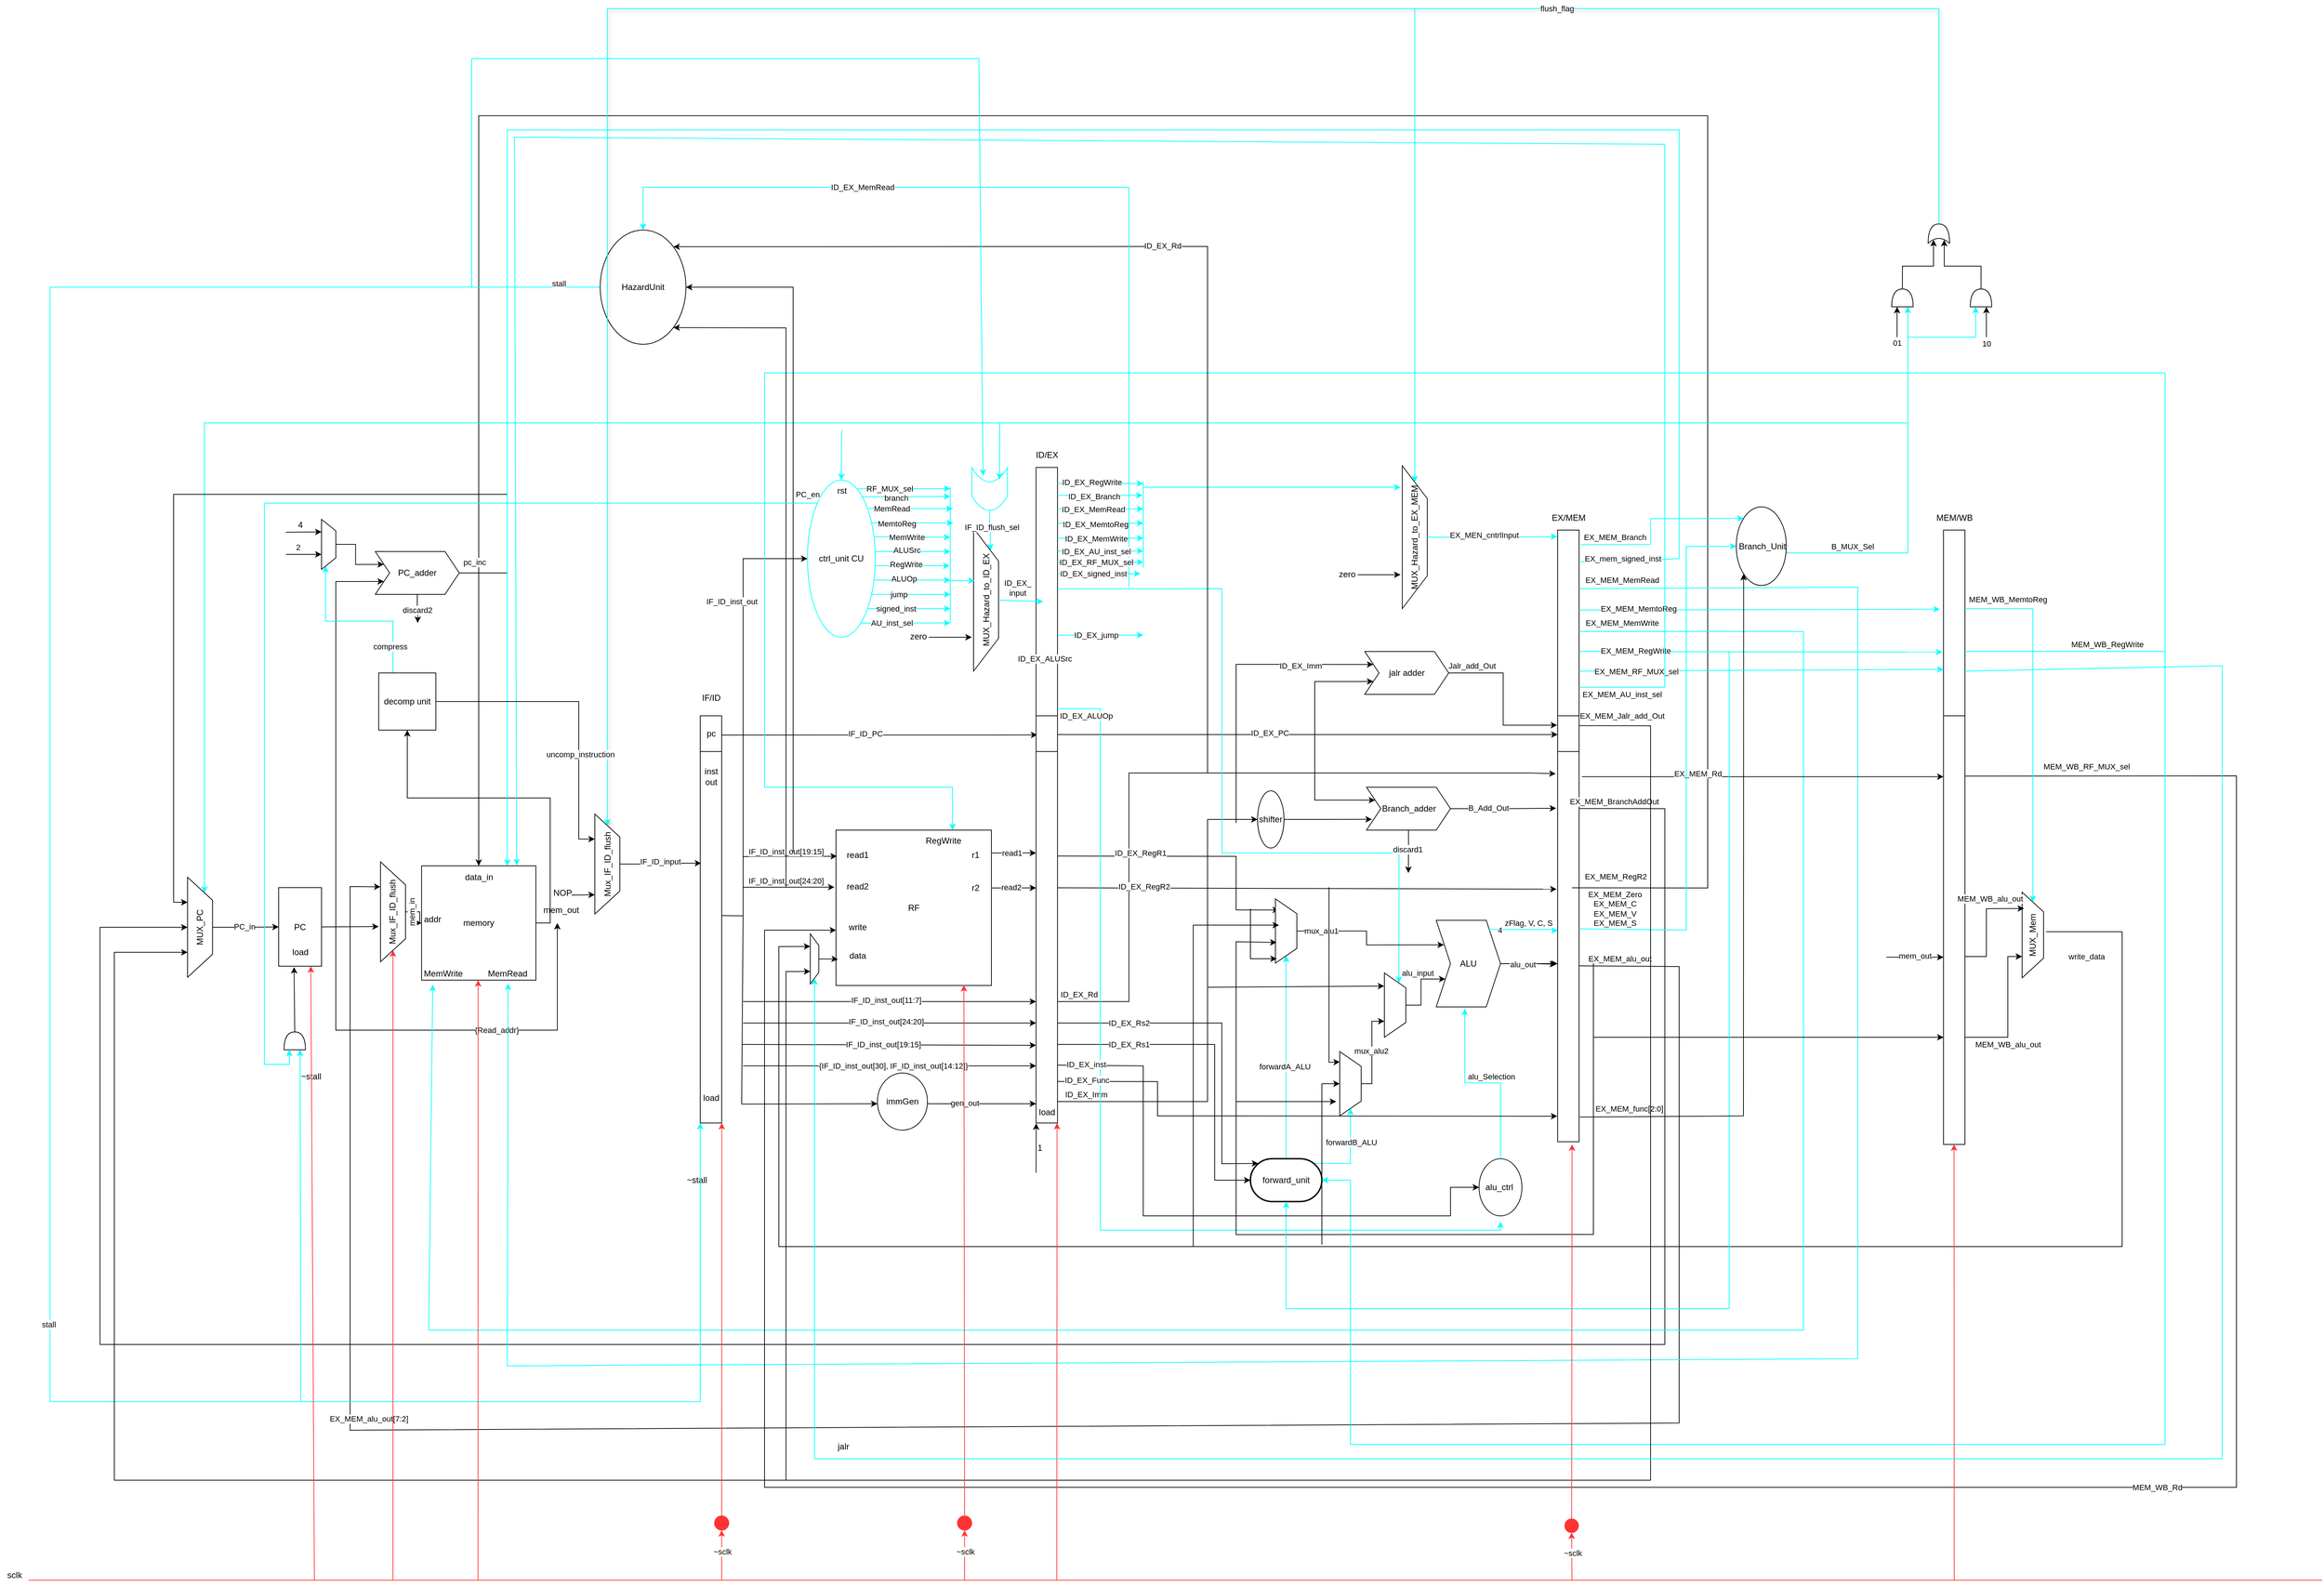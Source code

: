 <mxfile version="24.2.8" type="device">
  <diagram name="Page-1" id="7G6zf-rs8vA7cQBEN732">
    <mxGraphModel dx="2140" dy="1677" grid="1" gridSize="10" guides="1" tooltips="1" connect="1" arrows="1" fold="1" page="1" pageScale="1" pageWidth="850" pageHeight="1100" math="0" shadow="0">
      <root>
        <mxCell id="0" />
        <mxCell id="1" parent="0" />
        <mxCell id="UB3iZTF29jPLIW2LqCsD-1" value="PC" style="rounded=0;whiteSpace=wrap;html=1;" parent="1" vertex="1">
          <mxGeometry x="-340" y="200.5" width="60" height="110" as="geometry" />
        </mxCell>
        <mxCell id="UB3iZTF29jPLIW2LqCsD-18" style="edgeStyle=orthogonalEdgeStyle;rounded=0;orthogonalLoop=1;jettySize=auto;html=1;exitX=1;exitY=0.5;exitDx=0;exitDy=0;" parent="1" source="UB3iZTF29jPLIW2LqCsD-2" target="mlvQa4SoGXwdVqH1Zthh-1" edge="1">
          <mxGeometry relative="1" as="geometry" />
        </mxCell>
        <mxCell id="UB3iZTF29jPLIW2LqCsD-2" value="memory" style="whiteSpace=wrap;html=1;aspect=fixed;" parent="1" vertex="1">
          <mxGeometry x="-140" y="170" width="160" height="160" as="geometry" />
        </mxCell>
        <mxCell id="UB3iZTF29jPLIW2LqCsD-3" value="" style="rounded=0;whiteSpace=wrap;html=1;" parent="1" vertex="1">
          <mxGeometry x="250" y="-40" width="30" height="570" as="geometry" />
        </mxCell>
        <mxCell id="UB3iZTF29jPLIW2LqCsD-4" value="RF" style="whiteSpace=wrap;html=1;aspect=fixed;" parent="1" vertex="1">
          <mxGeometry x="440" y="120" width="217.5" height="217.5" as="geometry" />
        </mxCell>
        <mxCell id="UB3iZTF29jPLIW2LqCsD-292" style="edgeStyle=orthogonalEdgeStyle;rounded=0;orthogonalLoop=1;jettySize=auto;html=1;" parent="1" source="UB3iZTF29jPLIW2LqCsD-6" edge="1">
          <mxGeometry relative="1" as="geometry">
            <mxPoint x="1450" y="306.875" as="targetPoint" />
          </mxGeometry>
        </mxCell>
        <mxCell id="UB3iZTF29jPLIW2LqCsD-6" value="ALU" style="shape=step;perimeter=stepPerimeter;whiteSpace=wrap;html=1;fixedSize=1;" parent="1" vertex="1">
          <mxGeometry x="1280" y="246.25" width="90" height="121.25" as="geometry" />
        </mxCell>
        <mxCell id="UB3iZTF29jPLIW2LqCsD-7" value="" style="rounded=0;whiteSpace=wrap;html=1;" parent="1" vertex="1">
          <mxGeometry x="1450" y="-40" width="30" height="596.25" as="geometry" />
        </mxCell>
        <mxCell id="UB3iZTF29jPLIW2LqCsD-10" value="" style="rounded=0;whiteSpace=wrap;html=1;" parent="1" vertex="1">
          <mxGeometry x="1990" y="-40" width="30" height="600" as="geometry" />
        </mxCell>
        <mxCell id="UB3iZTF29jPLIW2LqCsD-11" value="IF/ID" style="text;html=1;align=center;verticalAlign=middle;resizable=0;points=[];autosize=1;strokeColor=none;fillColor=none;" parent="1" vertex="1">
          <mxGeometry x="240" y="-80" width="50" height="30" as="geometry" />
        </mxCell>
        <mxCell id="UB3iZTF29jPLIW2LqCsD-12" value="ID/EX" style="text;html=1;align=center;verticalAlign=middle;resizable=0;points=[];autosize=1;strokeColor=none;fillColor=none;" parent="1" vertex="1">
          <mxGeometry x="710" y="-420.17" width="50" height="30" as="geometry" />
        </mxCell>
        <mxCell id="UB3iZTF29jPLIW2LqCsD-13" value="EX/MEM" style="text;html=1;align=center;verticalAlign=middle;resizable=0;points=[];autosize=1;strokeColor=none;fillColor=none;" parent="1" vertex="1">
          <mxGeometry x="1430" y="-332.5" width="70" height="30" as="geometry" />
        </mxCell>
        <mxCell id="UB3iZTF29jPLIW2LqCsD-14" value="MEM/WB" style="text;html=1;align=center;verticalAlign=middle;resizable=0;points=[];autosize=1;strokeColor=none;fillColor=none;" parent="1" vertex="1">
          <mxGeometry x="1970" y="-332.5" width="70" height="30" as="geometry" />
        </mxCell>
        <mxCell id="UB3iZTF29jPLIW2LqCsD-15" value="Mux_IF_ID_flush" style="verticalLabelPosition=middle;verticalAlign=middle;html=1;shape=trapezoid;perimeter=trapezoidPerimeter;whiteSpace=wrap;size=0.23;arcSize=10;flipV=1;labelPosition=center;align=center;rotation=-90;" parent="1" vertex="1">
          <mxGeometry x="50" y="150" width="140" height="35" as="geometry" />
        </mxCell>
        <mxCell id="UB3iZTF29jPLIW2LqCsD-17" style="edgeStyle=orthogonalEdgeStyle;rounded=0;orthogonalLoop=1;jettySize=auto;html=1;exitX=1;exitY=0.5;exitDx=0;exitDy=0;" parent="1" source="UB3iZTF29jPLIW2LqCsD-1" edge="1">
          <mxGeometry relative="1" as="geometry">
            <mxPoint x="-200" y="255" as="targetPoint" />
          </mxGeometry>
        </mxCell>
        <mxCell id="UB3iZTF29jPLIW2LqCsD-19" value="" style="endArrow=classic;html=1;rounded=0;entryX=0.75;entryY=0;entryDx=0;entryDy=0;" parent="1" edge="1">
          <mxGeometry width="50" height="50" relative="1" as="geometry">
            <mxPoint x="70" y="211" as="sourcePoint" />
            <mxPoint x="102.5" y="210.5" as="targetPoint" />
          </mxGeometry>
        </mxCell>
        <mxCell id="UB3iZTF29jPLIW2LqCsD-20" value="NOP" style="text;html=1;align=center;verticalAlign=middle;resizable=0;points=[];autosize=1;strokeColor=none;fillColor=none;" parent="1" vertex="1">
          <mxGeometry x="32" y="193" width="50" height="30" as="geometry" />
        </mxCell>
        <mxCell id="UB3iZTF29jPLIW2LqCsD-22" style="edgeStyle=orthogonalEdgeStyle;rounded=0;orthogonalLoop=1;jettySize=auto;html=1;exitX=0.5;exitY=1;exitDx=0;exitDy=0;entryX=0.044;entryY=0.362;entryDx=0;entryDy=0;entryPerimeter=0;" parent="1" source="UB3iZTF29jPLIW2LqCsD-15" target="UB3iZTF29jPLIW2LqCsD-3" edge="1">
          <mxGeometry relative="1" as="geometry" />
        </mxCell>
        <mxCell id="UB3iZTF29jPLIW2LqCsD-25" value="IF_ID_input" style="edgeLabel;html=1;align=center;verticalAlign=middle;resizable=0;points=[];" parent="UB3iZTF29jPLIW2LqCsD-22" vertex="1" connectable="0">
          <mxGeometry x="-0.001" y="3" relative="1" as="geometry">
            <mxPoint as="offset" />
          </mxGeometry>
        </mxCell>
        <mxCell id="UB3iZTF29jPLIW2LqCsD-23" value="" style="endArrow=classic;html=1;rounded=0;" parent="1" edge="1">
          <mxGeometry width="50" height="50" relative="1" as="geometry">
            <mxPoint x="-260" y="250" as="sourcePoint" />
            <mxPoint x="50" y="250" as="targetPoint" />
            <Array as="points">
              <mxPoint x="-260" y="400" />
              <mxPoint x="50" y="400" />
            </Array>
          </mxGeometry>
        </mxCell>
        <mxCell id="UB3iZTF29jPLIW2LqCsD-24" value="{Read_addr}" style="edgeLabel;html=1;align=center;verticalAlign=middle;resizable=0;points=[];" parent="UB3iZTF29jPLIW2LqCsD-23" vertex="1" connectable="0">
          <mxGeometry x="0.007" y="-2" relative="1" as="geometry">
            <mxPoint x="68" y="-2" as="offset" />
          </mxGeometry>
        </mxCell>
        <mxCell id="UB3iZTF29jPLIW2LqCsD-26" value="load" style="text;html=1;align=center;verticalAlign=middle;resizable=0;points=[];autosize=1;strokeColor=none;fillColor=none;" parent="1" vertex="1">
          <mxGeometry x="240" y="480" width="50" height="30" as="geometry" />
        </mxCell>
        <mxCell id="UB3iZTF29jPLIW2LqCsD-28" value="~stall" style="text;html=1;align=center;verticalAlign=middle;resizable=0;points=[];autosize=1;strokeColor=none;fillColor=none;" parent="1" vertex="1">
          <mxGeometry x="220" y="595" width="50" height="30" as="geometry" />
        </mxCell>
        <mxCell id="UB3iZTF29jPLIW2LqCsD-30" value="pc" style="text;html=1;align=center;verticalAlign=middle;resizable=0;points=[];autosize=1;strokeColor=none;fillColor=none;" parent="1" vertex="1">
          <mxGeometry x="245" y="-30" width="40" height="30" as="geometry" />
        </mxCell>
        <mxCell id="UB3iZTF29jPLIW2LqCsD-31" value="inst&lt;div&gt;out&lt;/div&gt;" style="text;html=1;align=center;verticalAlign=middle;resizable=0;points=[];autosize=1;strokeColor=none;fillColor=none;" parent="1" vertex="1">
          <mxGeometry x="245" y="25" width="40" height="40" as="geometry" />
        </mxCell>
        <mxCell id="UB3iZTF29jPLIW2LqCsD-32" value="" style="endArrow=none;html=1;rounded=0;" parent="1" edge="1">
          <mxGeometry width="50" height="50" relative="1" as="geometry">
            <mxPoint x="250" y="10" as="sourcePoint" />
            <mxPoint x="280" y="10" as="targetPoint" />
          </mxGeometry>
        </mxCell>
        <mxCell id="UB3iZTF29jPLIW2LqCsD-34" value="" style="endArrow=classic;html=1;rounded=0;entryX=0.058;entryY=0.047;entryDx=0;entryDy=0;entryPerimeter=0;" parent="1" target="UB3iZTF29jPLIW2LqCsD-5" edge="1">
          <mxGeometry width="50" height="50" relative="1" as="geometry">
            <mxPoint x="280" y="-13" as="sourcePoint" />
            <mxPoint x="480" y="-10" as="targetPoint" />
          </mxGeometry>
        </mxCell>
        <mxCell id="UB3iZTF29jPLIW2LqCsD-35" value="IF_ID_PC" style="edgeLabel;html=1;align=center;verticalAlign=middle;resizable=0;points=[];" parent="UB3iZTF29jPLIW2LqCsD-34" vertex="1" connectable="0">
          <mxGeometry x="-0.261" y="2" relative="1" as="geometry">
            <mxPoint x="38" as="offset" />
          </mxGeometry>
        </mxCell>
        <mxCell id="UB3iZTF29jPLIW2LqCsD-37" value="r1" style="text;html=1;align=center;verticalAlign=middle;resizable=0;points=[];autosize=1;strokeColor=none;fillColor=none;" parent="1" vertex="1">
          <mxGeometry x="620" y="140" width="30" height="30" as="geometry" />
        </mxCell>
        <mxCell id="UB3iZTF29jPLIW2LqCsD-38" value="" style="group" parent="1" vertex="1" connectable="0">
          <mxGeometry x="720" y="-40" width="30" height="570" as="geometry" />
        </mxCell>
        <mxCell id="UB3iZTF29jPLIW2LqCsD-5" value="" style="rounded=0;whiteSpace=wrap;html=1;" parent="UB3iZTF29jPLIW2LqCsD-38" vertex="1">
          <mxGeometry width="30" height="570" as="geometry" />
        </mxCell>
        <mxCell id="UB3iZTF29jPLIW2LqCsD-33" value="" style="endArrow=none;html=1;rounded=0;" parent="UB3iZTF29jPLIW2LqCsD-38" edge="1">
          <mxGeometry width="50" height="50" relative="1" as="geometry">
            <mxPoint y="50" as="sourcePoint" />
            <mxPoint x="30" y="50" as="targetPoint" />
          </mxGeometry>
        </mxCell>
        <mxCell id="UB3iZTF29jPLIW2LqCsD-39" value="r2" style="text;html=1;align=center;verticalAlign=middle;resizable=0;points=[];autosize=1;strokeColor=none;fillColor=none;" parent="1" vertex="1">
          <mxGeometry x="620" y="186.25" width="30" height="30" as="geometry" />
        </mxCell>
        <mxCell id="UB3iZTF29jPLIW2LqCsD-40" value="read1" style="text;html=1;align=center;verticalAlign=middle;resizable=0;points=[];autosize=1;strokeColor=none;fillColor=none;" parent="1" vertex="1">
          <mxGeometry x="445" y="140" width="50" height="30" as="geometry" />
        </mxCell>
        <mxCell id="UB3iZTF29jPLIW2LqCsD-41" value="read2" style="text;html=1;align=center;verticalAlign=middle;resizable=0;points=[];autosize=1;strokeColor=none;fillColor=none;" parent="1" vertex="1">
          <mxGeometry x="445" y="183.75" width="50" height="30" as="geometry" />
        </mxCell>
        <mxCell id="UB3iZTF29jPLIW2LqCsD-42" value="write" style="text;html=1;align=center;verticalAlign=middle;resizable=0;points=[];autosize=1;strokeColor=none;fillColor=none;" parent="1" vertex="1">
          <mxGeometry x="445" y="240.5" width="50" height="30" as="geometry" />
        </mxCell>
        <mxCell id="UB3iZTF29jPLIW2LqCsD-43" value="data" style="text;html=1;align=center;verticalAlign=middle;resizable=0;points=[];autosize=1;strokeColor=none;fillColor=none;" parent="1" vertex="1">
          <mxGeometry x="445" y="280.5" width="50" height="30" as="geometry" />
        </mxCell>
        <mxCell id="UB3iZTF29jPLIW2LqCsD-51" value="" style="endArrow=none;html=1;rounded=0;exitX=1;exitY=0.5;exitDx=0;exitDy=0;" parent="1" edge="1">
          <mxGeometry width="50" height="50" relative="1" as="geometry">
            <mxPoint x="280.0" y="239.68" as="sourcePoint" />
            <mxPoint x="310" y="240" as="targetPoint" />
          </mxGeometry>
        </mxCell>
        <mxCell id="UB3iZTF29jPLIW2LqCsD-52" value="" style="endArrow=classic;html=1;rounded=0;entryX=0;entryY=0.5;entryDx=0;entryDy=0;" parent="1" target="UB3iZTF29jPLIW2LqCsD-49" edge="1">
          <mxGeometry width="50" height="50" relative="1" as="geometry">
            <mxPoint x="310" y="240.5" as="sourcePoint" />
            <mxPoint x="365.0" y="-209.5" as="targetPoint" />
            <Array as="points">
              <mxPoint x="310" y="-260" />
            </Array>
          </mxGeometry>
        </mxCell>
        <mxCell id="Bt2oWoDLOtGOkT5Z0Pls-25" value="IF_ID_inst_out" style="edgeLabel;html=1;align=center;verticalAlign=middle;resizable=0;points=[];" parent="UB3iZTF29jPLIW2LqCsD-52" vertex="1" connectable="0">
          <mxGeometry x="0.734" y="-1" relative="1" as="geometry">
            <mxPoint x="-28" y="59" as="offset" />
          </mxGeometry>
        </mxCell>
        <mxCell id="UB3iZTF29jPLIW2LqCsD-53" value="" style="endArrow=classic;html=1;rounded=0;entryX=0.006;entryY=0.168;entryDx=0;entryDy=0;entryPerimeter=0;" parent="1" target="UB3iZTF29jPLIW2LqCsD-4" edge="1">
          <mxGeometry width="50" height="50" relative="1" as="geometry">
            <mxPoint x="310" y="157" as="sourcePoint" />
            <mxPoint x="420" y="160" as="targetPoint" />
            <Array as="points">
              <mxPoint x="360" y="157" />
              <mxPoint x="400" y="157" />
            </Array>
          </mxGeometry>
        </mxCell>
        <mxCell id="UB3iZTF29jPLIW2LqCsD-54" value="IF_ID_inst_out[19:15]" style="edgeLabel;html=1;align=center;verticalAlign=middle;resizable=0;points=[];" parent="UB3iZTF29jPLIW2LqCsD-53" vertex="1" connectable="0">
          <mxGeometry x="0.353" y="1" relative="1" as="geometry">
            <mxPoint x="-29" y="-6" as="offset" />
          </mxGeometry>
        </mxCell>
        <mxCell id="UB3iZTF29jPLIW2LqCsD-55" value="" style="endArrow=classic;html=1;rounded=0;entryX=-0.01;entryY=0.367;entryDx=0;entryDy=0;entryPerimeter=0;" parent="1" target="UB3iZTF29jPLIW2LqCsD-4" edge="1">
          <mxGeometry width="50" height="50" relative="1" as="geometry">
            <mxPoint x="310" y="200" as="sourcePoint" />
            <mxPoint x="390" y="200" as="targetPoint" />
          </mxGeometry>
        </mxCell>
        <mxCell id="UB3iZTF29jPLIW2LqCsD-57" value="IF_ID_inst_out[24:20]" style="edgeLabel;html=1;align=center;verticalAlign=middle;resizable=0;points=[];" parent="UB3iZTF29jPLIW2LqCsD-55" vertex="1" connectable="0">
          <mxGeometry x="-0.251" y="3" relative="1" as="geometry">
            <mxPoint x="12" y="-6" as="offset" />
          </mxGeometry>
        </mxCell>
        <mxCell id="UB3iZTF29jPLIW2LqCsD-58" value="" style="endArrow=classic;html=1;rounded=0;exitX=1.001;exitY=0.189;exitDx=0;exitDy=0;exitPerimeter=0;" parent="1" edge="1">
          <mxGeometry width="50" height="50" relative="1" as="geometry">
            <mxPoint x="657.497" y="152.067" as="sourcePoint" />
            <mxPoint x="720" y="152" as="targetPoint" />
          </mxGeometry>
        </mxCell>
        <mxCell id="UB3iZTF29jPLIW2LqCsD-59" value="read1" style="edgeLabel;html=1;align=center;verticalAlign=middle;resizable=0;points=[];" parent="UB3iZTF29jPLIW2LqCsD-58" vertex="1" connectable="0">
          <mxGeometry x="-0.1" relative="1" as="geometry">
            <mxPoint as="offset" />
          </mxGeometry>
        </mxCell>
        <mxCell id="UB3iZTF29jPLIW2LqCsD-60" value="" style="endArrow=classic;html=1;rounded=0;exitX=1.001;exitY=0.189;exitDx=0;exitDy=0;exitPerimeter=0;" parent="1" edge="1">
          <mxGeometry width="50" height="50" relative="1" as="geometry">
            <mxPoint x="657.497" y="200.997" as="sourcePoint" />
            <mxPoint x="720" y="200.93" as="targetPoint" />
          </mxGeometry>
        </mxCell>
        <mxCell id="UB3iZTF29jPLIW2LqCsD-63" value="read2" style="edgeLabel;html=1;align=center;verticalAlign=middle;resizable=0;points=[];" parent="UB3iZTF29jPLIW2LqCsD-60" vertex="1" connectable="0">
          <mxGeometry x="-0.142" y="1" relative="1" as="geometry">
            <mxPoint as="offset" />
          </mxGeometry>
        </mxCell>
        <mxCell id="UB3iZTF29jPLIW2LqCsD-64" value="" style="group" parent="1" vertex="1" connectable="0">
          <mxGeometry x="530" y="-302.5" width="137.5" height="200" as="geometry" />
        </mxCell>
        <mxCell id="UB3iZTF29jPLIW2LqCsD-44" value="MUX_Hazard_to_ID_EX" style="verticalLabelPosition=middle;verticalAlign=middle;html=1;shape=trapezoid;perimeter=trapezoidPerimeter;whiteSpace=wrap;size=0.23;arcSize=10;flipV=1;labelPosition=center;align=center;rotation=-90;" parent="UB3iZTF29jPLIW2LqCsD-64" vertex="1">
          <mxGeometry x="20" y="82.5" width="200" height="35" as="geometry" />
        </mxCell>
        <mxCell id="UB3iZTF29jPLIW2LqCsD-45" value="" style="endArrow=classic;html=1;rounded=0;" parent="UB3iZTF29jPLIW2LqCsD-64" edge="1">
          <mxGeometry width="50" height="50" relative="1" as="geometry">
            <mxPoint x="40" y="152.5" as="sourcePoint" />
            <mxPoint x="100" y="152.5" as="targetPoint" />
          </mxGeometry>
        </mxCell>
        <mxCell id="UB3iZTF29jPLIW2LqCsD-46" value="zero" style="text;html=1;align=center;verticalAlign=middle;resizable=0;points=[];autosize=1;strokeColor=none;fillColor=none;" parent="UB3iZTF29jPLIW2LqCsD-64" vertex="1">
          <mxGeometry y="136.5" width="50" height="30" as="geometry" />
        </mxCell>
        <mxCell id="Bt2oWoDLOtGOkT5Z0Pls-32" value="" style="endArrow=classic;html=1;rounded=0;exitX=0.945;exitY=0.728;exitDx=0;exitDy=0;exitPerimeter=0;strokeColor=#00FFFF;" parent="UB3iZTF29jPLIW2LqCsD-64" edge="1">
          <mxGeometry width="50" height="50" relative="1" as="geometry">
            <mxPoint x="-55.5" y="132.76" as="sourcePoint" />
            <mxPoint x="70" y="132.5" as="targetPoint" />
          </mxGeometry>
        </mxCell>
        <mxCell id="Bt2oWoDLOtGOkT5Z0Pls-33" value="AU_inst_sel" style="edgeLabel;html=1;align=center;verticalAlign=middle;resizable=0;points=[];" parent="Bt2oWoDLOtGOkT5Z0Pls-32" vertex="1" connectable="0">
          <mxGeometry x="-0.308" relative="1" as="geometry">
            <mxPoint as="offset" />
          </mxGeometry>
        </mxCell>
        <mxCell id="UB3iZTF29jPLIW2LqCsD-81" value="" style="endArrow=classic;html=1;rounded=0;entryX=0.634;entryY=0.955;entryDx=0;entryDy=0;entryPerimeter=0;strokeColor=#00FFFF;" parent="1" target="UB3iZTF29jPLIW2LqCsD-44" edge="1">
          <mxGeometry width="50" height="50" relative="1" as="geometry">
            <mxPoint x="600" y="-229" as="sourcePoint" />
            <mxPoint x="670" y="-260" as="targetPoint" />
          </mxGeometry>
        </mxCell>
        <mxCell id="UB3iZTF29jPLIW2LqCsD-79" value="" style="endArrow=none;html=1;rounded=0;strokeColor=#00FFFF;" parent="1" edge="1">
          <mxGeometry width="50" height="50" relative="1" as="geometry">
            <mxPoint x="600" y="-170" as="sourcePoint" />
            <mxPoint x="600" y="-360" as="targetPoint" />
          </mxGeometry>
        </mxCell>
        <mxCell id="UB3iZTF29jPLIW2LqCsD-82" value="" style="rounded=0;whiteSpace=wrap;html=1;" parent="1" vertex="1">
          <mxGeometry x="720" y="-387.67" width="30" height="347.67" as="geometry" />
        </mxCell>
        <mxCell id="UB3iZTF29jPLIW2LqCsD-83" value="" style="endArrow=classic;html=1;rounded=0;entryX=0.333;entryY=0.54;entryDx=0;entryDy=0;entryPerimeter=0;strokeColor=#00FFFF;" parent="1" source="UB3iZTF29jPLIW2LqCsD-44" target="UB3iZTF29jPLIW2LqCsD-82" edge="1">
          <mxGeometry width="50" height="50" relative="1" as="geometry">
            <mxPoint x="680" y="-140" as="sourcePoint" />
            <mxPoint x="730" y="-190" as="targetPoint" />
          </mxGeometry>
        </mxCell>
        <mxCell id="UB3iZTF29jPLIW2LqCsD-84" value="ID_EX_&lt;div&gt;input&lt;/div&gt;" style="edgeLabel;html=1;align=center;verticalAlign=middle;resizable=0;points=[];" parent="UB3iZTF29jPLIW2LqCsD-83" vertex="1" connectable="0">
          <mxGeometry x="-0.253" y="-3" relative="1" as="geometry">
            <mxPoint x="3" y="-21" as="offset" />
          </mxGeometry>
        </mxCell>
        <mxCell id="UB3iZTF29jPLIW2LqCsD-85" value="load" style="text;html=1;align=center;verticalAlign=middle;resizable=0;points=[];autosize=1;strokeColor=none;fillColor=none;" parent="1" vertex="1">
          <mxGeometry x="710" y="500" width="50" height="30" as="geometry" />
        </mxCell>
        <mxCell id="UB3iZTF29jPLIW2LqCsD-86" value="" style="endArrow=classic;html=1;rounded=0;entryX=0.504;entryY=1.033;entryDx=0;entryDy=0;entryPerimeter=0;" parent="1" edge="1">
          <mxGeometry width="50" height="50" relative="1" as="geometry">
            <mxPoint x="720" y="599.5" as="sourcePoint" />
            <mxPoint x="720.2" y="530.49" as="targetPoint" />
          </mxGeometry>
        </mxCell>
        <mxCell id="UB3iZTF29jPLIW2LqCsD-87" value="1" style="text;html=1;align=center;verticalAlign=middle;resizable=0;points=[];autosize=1;strokeColor=none;fillColor=none;" parent="1" vertex="1">
          <mxGeometry x="710" y="550" width="30" height="30" as="geometry" />
        </mxCell>
        <mxCell id="UB3iZTF29jPLIW2LqCsD-88" value="immGen" style="ellipse;whiteSpace=wrap;html=1;" parent="1" vertex="1">
          <mxGeometry x="497.99" y="460" width="70" height="80" as="geometry" />
        </mxCell>
        <mxCell id="UB3iZTF29jPLIW2LqCsD-89" style="edgeStyle=orthogonalEdgeStyle;rounded=0;orthogonalLoop=1;jettySize=auto;html=1;exitX=1;exitY=0.5;exitDx=0;exitDy=0;entryX=0.067;entryY=0.9;entryDx=0;entryDy=0;entryPerimeter=0;" parent="1" source="UB3iZTF29jPLIW2LqCsD-88" edge="1">
          <mxGeometry relative="1" as="geometry">
            <mxPoint x="720.0" y="503.0" as="targetPoint" />
            <Array as="points">
              <mxPoint x="567.99" y="503" />
            </Array>
          </mxGeometry>
        </mxCell>
        <mxCell id="UB3iZTF29jPLIW2LqCsD-90" value="gen_out" style="edgeLabel;html=1;align=center;verticalAlign=middle;resizable=0;points=[];" parent="UB3iZTF29jPLIW2LqCsD-89" vertex="1" connectable="0">
          <mxGeometry x="-0.292" y="1" relative="1" as="geometry">
            <mxPoint as="offset" />
          </mxGeometry>
        </mxCell>
        <mxCell id="UB3iZTF29jPLIW2LqCsD-91" value="" style="endArrow=classic;html=1;rounded=0;entryX=0;entryY=0.5;entryDx=0;entryDy=0;" parent="1" edge="1">
          <mxGeometry width="50" height="50" relative="1" as="geometry">
            <mxPoint x="310" y="240" as="sourcePoint" />
            <mxPoint x="497.99" y="503" as="targetPoint" />
            <Array as="points">
              <mxPoint x="307.99" y="503.5" />
            </Array>
          </mxGeometry>
        </mxCell>
        <mxCell id="UB3iZTF29jPLIW2LqCsD-92" value="" style="endArrow=classic;html=1;rounded=0;" parent="1" edge="1">
          <mxGeometry width="50" height="50" relative="1" as="geometry">
            <mxPoint x="310" y="450" as="sourcePoint" />
            <mxPoint x="720" y="450" as="targetPoint" />
          </mxGeometry>
        </mxCell>
        <mxCell id="UB3iZTF29jPLIW2LqCsD-93" value="{IF_ID_inst_out[30], IF_ID_inst_out[14:12]}" style="edgeLabel;html=1;align=center;verticalAlign=middle;resizable=0;points=[];" parent="UB3iZTF29jPLIW2LqCsD-92" vertex="1" connectable="0">
          <mxGeometry x="-0.199" relative="1" as="geometry">
            <mxPoint x="46" as="offset" />
          </mxGeometry>
        </mxCell>
        <mxCell id="UB3iZTF29jPLIW2LqCsD-94" value="" style="endArrow=classic;html=1;rounded=0;entryX=0.033;entryY=0.739;entryDx=0;entryDy=0;entryPerimeter=0;" parent="1" edge="1">
          <mxGeometry width="50" height="50" relative="1" as="geometry">
            <mxPoint x="309.01" y="420" as="sourcePoint" />
            <mxPoint x="720.0" y="421.23" as="targetPoint" />
          </mxGeometry>
        </mxCell>
        <mxCell id="UB3iZTF29jPLIW2LqCsD-95" value="IF_ID_inst_out[19:15]" style="edgeLabel;html=1;align=center;verticalAlign=middle;resizable=0;points=[];" parent="UB3iZTF29jPLIW2LqCsD-94" vertex="1" connectable="0">
          <mxGeometry x="-0.041" y="1" relative="1" as="geometry">
            <mxPoint as="offset" />
          </mxGeometry>
        </mxCell>
        <mxCell id="UB3iZTF29jPLIW2LqCsD-96" value="" style="endArrow=classic;html=1;rounded=0;" parent="1" edge="1">
          <mxGeometry width="50" height="50" relative="1" as="geometry">
            <mxPoint x="310" y="390" as="sourcePoint" />
            <mxPoint x="720" y="390" as="targetPoint" />
          </mxGeometry>
        </mxCell>
        <mxCell id="UB3iZTF29jPLIW2LqCsD-97" value="IF_ID_inst_out[24:20]" style="edgeLabel;html=1;align=center;verticalAlign=middle;resizable=0;points=[];" parent="UB3iZTF29jPLIW2LqCsD-96" vertex="1" connectable="0">
          <mxGeometry x="0.035" y="2" relative="1" as="geometry">
            <mxPoint x="-12" as="offset" />
          </mxGeometry>
        </mxCell>
        <mxCell id="UB3iZTF29jPLIW2LqCsD-100" value="" style="endArrow=classic;html=1;rounded=0;" parent="1" edge="1">
          <mxGeometry width="50" height="50" relative="1" as="geometry">
            <mxPoint x="310" y="360" as="sourcePoint" />
            <mxPoint x="720" y="360" as="targetPoint" />
          </mxGeometry>
        </mxCell>
        <mxCell id="UB3iZTF29jPLIW2LqCsD-101" value="IF_ID_inst_out[11:7]" style="edgeLabel;html=1;align=center;verticalAlign=middle;resizable=0;points=[];" parent="UB3iZTF29jPLIW2LqCsD-100" vertex="1" connectable="0">
          <mxGeometry x="0.035" y="2" relative="1" as="geometry">
            <mxPoint x="-12" as="offset" />
          </mxGeometry>
        </mxCell>
        <mxCell id="UB3iZTF29jPLIW2LqCsD-140" style="edgeStyle=orthogonalEdgeStyle;rounded=0;orthogonalLoop=1;jettySize=auto;html=1;exitX=0.5;exitY=0;exitDx=0;exitDy=0;exitPerimeter=0;entryX=0;entryY=0.5;entryDx=0;entryDy=0;strokeColor=#00FFFF;" parent="1" source="UB3iZTF29jPLIW2LqCsD-102" target="UB3iZTF29jPLIW2LqCsD-137" edge="1">
          <mxGeometry relative="1" as="geometry">
            <Array as="points">
              <mxPoint x="1070" y="300" />
              <mxPoint x="1070" y="300" />
            </Array>
          </mxGeometry>
        </mxCell>
        <mxCell id="UB3iZTF29jPLIW2LqCsD-144" value="forwardA_ALU" style="edgeLabel;html=1;align=center;verticalAlign=middle;resizable=0;points=[];" parent="UB3iZTF29jPLIW2LqCsD-140" vertex="1" connectable="0">
          <mxGeometry x="-0.09" y="2" relative="1" as="geometry">
            <mxPoint as="offset" />
          </mxGeometry>
        </mxCell>
        <mxCell id="UB3iZTF29jPLIW2LqCsD-142" style="edgeStyle=orthogonalEdgeStyle;rounded=0;orthogonalLoop=1;jettySize=auto;html=1;exitX=0.89;exitY=0.11;exitDx=0;exitDy=0;exitPerimeter=0;strokeColor=#00FFFF;" parent="1" source="UB3iZTF29jPLIW2LqCsD-102" target="UB3iZTF29jPLIW2LqCsD-136" edge="1">
          <mxGeometry relative="1" as="geometry" />
        </mxCell>
        <mxCell id="UB3iZTF29jPLIW2LqCsD-143" value="forwardB_ALU" style="edgeLabel;html=1;align=center;verticalAlign=middle;resizable=0;points=[];" parent="UB3iZTF29jPLIW2LqCsD-142" vertex="1" connectable="0">
          <mxGeometry x="-0.652" y="-1" relative="1" as="geometry">
            <mxPoint x="29" y="-31" as="offset" />
          </mxGeometry>
        </mxCell>
        <mxCell id="UB3iZTF29jPLIW2LqCsD-102" value="forward_unit" style="strokeWidth=2;html=1;shape=mxgraph.flowchart.terminator;whiteSpace=wrap;" parent="1" vertex="1">
          <mxGeometry x="1020" y="580" width="100" height="60" as="geometry" />
        </mxCell>
        <mxCell id="UB3iZTF29jPLIW2LqCsD-103" value="" style="endArrow=classic;html=1;rounded=0;entryX=-0.092;entryY=0.136;entryDx=0;entryDy=0;entryPerimeter=0;" parent="1" target="UB3iZTF29jPLIW2LqCsD-7" edge="1">
          <mxGeometry width="50" height="50" relative="1" as="geometry">
            <mxPoint x="750" y="360" as="sourcePoint" />
            <mxPoint x="910" y="360" as="targetPoint" />
            <Array as="points">
              <mxPoint x="850" y="360" />
              <mxPoint x="850" y="40" />
              <mxPoint x="1370" y="40" />
              <mxPoint x="1410" y="40" />
            </Array>
          </mxGeometry>
        </mxCell>
        <mxCell id="UB3iZTF29jPLIW2LqCsD-104" value="ID_EX_Rd" style="edgeLabel;html=1;align=center;verticalAlign=middle;resizable=0;points=[];" parent="UB3iZTF29jPLIW2LqCsD-103" vertex="1" connectable="0">
          <mxGeometry x="0.273" y="2" relative="1" as="geometry">
            <mxPoint x="-298" y="312" as="offset" />
          </mxGeometry>
        </mxCell>
        <mxCell id="UB3iZTF29jPLIW2LqCsD-105" value="" style="endArrow=classic;html=1;rounded=0;entryX=0.11;entryY=0.11;entryDx=0;entryDy=0;entryPerimeter=0;" parent="1" target="UB3iZTF29jPLIW2LqCsD-102" edge="1">
          <mxGeometry width="50" height="50" relative="1" as="geometry">
            <mxPoint x="750" y="390" as="sourcePoint" />
            <mxPoint x="910" y="390" as="targetPoint" />
            <Array as="points">
              <mxPoint x="980" y="390" />
              <mxPoint x="980" y="587" />
            </Array>
          </mxGeometry>
        </mxCell>
        <mxCell id="UB3iZTF29jPLIW2LqCsD-106" value="ID_EX_Rs2" style="edgeLabel;html=1;align=center;verticalAlign=middle;resizable=0;points=[];" parent="UB3iZTF29jPLIW2LqCsD-105" vertex="1" connectable="0">
          <mxGeometry x="0.273" y="2" relative="1" as="geometry">
            <mxPoint x="-132" y="-74" as="offset" />
          </mxGeometry>
        </mxCell>
        <mxCell id="UB3iZTF29jPLIW2LqCsD-107" value="" style="endArrow=classic;html=1;rounded=0;entryX=0;entryY=0.5;entryDx=0;entryDy=0;entryPerimeter=0;" parent="1" target="UB3iZTF29jPLIW2LqCsD-102" edge="1">
          <mxGeometry width="50" height="50" relative="1" as="geometry">
            <mxPoint x="750" y="420" as="sourcePoint" />
            <mxPoint x="910" y="420" as="targetPoint" />
            <Array as="points">
              <mxPoint x="970" y="420" />
              <mxPoint x="970" y="610" />
            </Array>
          </mxGeometry>
        </mxCell>
        <mxCell id="UB3iZTF29jPLIW2LqCsD-108" value="ID_EX_Rs1" style="edgeLabel;html=1;align=center;verticalAlign=middle;resizable=0;points=[];" parent="UB3iZTF29jPLIW2LqCsD-107" vertex="1" connectable="0">
          <mxGeometry x="0.273" y="2" relative="1" as="geometry">
            <mxPoint x="-122" y="-73" as="offset" />
          </mxGeometry>
        </mxCell>
        <mxCell id="UB3iZTF29jPLIW2LqCsD-111" value="" style="endArrow=classic;html=1;rounded=0;entryX=0;entryY=0.5;entryDx=0;entryDy=0;" parent="1" target="UB3iZTF29jPLIW2LqCsD-154" edge="1">
          <mxGeometry width="50" height="50" relative="1" as="geometry">
            <mxPoint x="750" y="500" as="sourcePoint" />
            <mxPoint x="910" y="500" as="targetPoint" />
            <Array as="points">
              <mxPoint x="960" y="500" />
              <mxPoint x="960" y="105" />
            </Array>
          </mxGeometry>
        </mxCell>
        <mxCell id="UB3iZTF29jPLIW2LqCsD-112" value="ID_EX_Imm" style="edgeLabel;html=1;align=center;verticalAlign=middle;resizable=0;points=[];" parent="UB3iZTF29jPLIW2LqCsD-111" vertex="1" connectable="0">
          <mxGeometry x="0.273" y="2" relative="1" as="geometry">
            <mxPoint x="-168" y="209" as="offset" />
          </mxGeometry>
        </mxCell>
        <mxCell id="UB3iZTF29jPLIW2LqCsD-113" value="" style="endArrow=classic;html=1;rounded=0;entryX=-0.049;entryY=0.407;entryDx=0;entryDy=0;entryPerimeter=0;" parent="1" target="UB3iZTF29jPLIW2LqCsD-7" edge="1">
          <mxGeometry width="50" height="50" relative="1" as="geometry">
            <mxPoint x="750" y="200.77" as="sourcePoint" />
            <mxPoint x="910" y="200.77" as="targetPoint" />
          </mxGeometry>
        </mxCell>
        <mxCell id="UB3iZTF29jPLIW2LqCsD-114" value="ID_EX_RegR2" style="edgeLabel;html=1;align=center;verticalAlign=middle;resizable=0;points=[];" parent="UB3iZTF29jPLIW2LqCsD-113" vertex="1" connectable="0">
          <mxGeometry x="0.273" y="2" relative="1" as="geometry">
            <mxPoint x="-324" y="-1" as="offset" />
          </mxGeometry>
        </mxCell>
        <mxCell id="UB3iZTF29jPLIW2LqCsD-115" value="" style="endArrow=classic;html=1;rounded=0;entryX=0.828;entryY=0.833;entryDx=0;entryDy=0;entryPerimeter=0;" parent="1" target="UB3iZTF29jPLIW2LqCsD-137" edge="1">
          <mxGeometry width="50" height="50" relative="1" as="geometry">
            <mxPoint x="750" y="156.27" as="sourcePoint" />
            <mxPoint x="1055" y="240.5" as="targetPoint" />
            <Array as="points">
              <mxPoint x="1000" y="156.75" />
              <mxPoint x="1000" y="231.75" />
            </Array>
          </mxGeometry>
        </mxCell>
        <mxCell id="UB3iZTF29jPLIW2LqCsD-116" value="ID_EX_RegR1" style="edgeLabel;html=1;align=center;verticalAlign=middle;resizable=0;points=[];" parent="UB3iZTF29jPLIW2LqCsD-115" vertex="1" connectable="0">
          <mxGeometry x="0.273" y="2" relative="1" as="geometry">
            <mxPoint x="-129" y="-3" as="offset" />
          </mxGeometry>
        </mxCell>
        <mxCell id="UB3iZTF29jPLIW2LqCsD-117" value="" style="endArrow=classic;html=1;rounded=0;entryX=0;entryY=0.044;entryDx=0;entryDy=0;entryPerimeter=0;" parent="1" target="UB3iZTF29jPLIW2LqCsD-7" edge="1">
          <mxGeometry width="50" height="50" relative="1" as="geometry">
            <mxPoint x="750" y="-13.75" as="sourcePoint" />
            <mxPoint x="1192" y="-13.75" as="targetPoint" />
          </mxGeometry>
        </mxCell>
        <mxCell id="UB3iZTF29jPLIW2LqCsD-118" value="ID_EX_PC" style="edgeLabel;html=1;align=center;verticalAlign=middle;resizable=0;points=[];" parent="UB3iZTF29jPLIW2LqCsD-117" vertex="1" connectable="0">
          <mxGeometry x="-0.261" y="2" relative="1" as="geometry">
            <mxPoint x="38" as="offset" />
          </mxGeometry>
        </mxCell>
        <mxCell id="UB3iZTF29jPLIW2LqCsD-119" value="" style="endArrow=classic;html=1;rounded=0;exitX=1;exitY=0;exitDx=0;exitDy=0;fillColor=#00FFFF;strokeColor=#00FFFF;" parent="1" edge="1">
          <mxGeometry width="50" height="50" relative="1" as="geometry">
            <mxPoint x="750" y="-348.67" as="sourcePoint" />
            <mxPoint x="869" y="-348.67" as="targetPoint" />
          </mxGeometry>
        </mxCell>
        <mxCell id="UB3iZTF29jPLIW2LqCsD-120" value="ID_EX_Branch" style="edgeLabel;html=1;align=center;verticalAlign=middle;resizable=0;points=[];" parent="UB3iZTF29jPLIW2LqCsD-119" vertex="1" connectable="0">
          <mxGeometry x="-0.239" y="-1" relative="1" as="geometry">
            <mxPoint x="5" as="offset" />
          </mxGeometry>
        </mxCell>
        <mxCell id="UB3iZTF29jPLIW2LqCsD-121" value="" style="endArrow=classic;html=1;rounded=0;exitX=0.944;exitY=0.247;exitDx=0;exitDy=0;exitPerimeter=0;fillColor=#00FFFF;strokeColor=#00FFFF;" parent="1" edge="1">
          <mxGeometry width="50" height="50" relative="1" as="geometry">
            <mxPoint x="750" y="-329.67" as="sourcePoint" />
            <mxPoint x="870" y="-329.67" as="targetPoint" />
          </mxGeometry>
        </mxCell>
        <mxCell id="UB3iZTF29jPLIW2LqCsD-122" value="ID_EX_MemRead" style="edgeLabel;html=1;align=center;verticalAlign=middle;resizable=0;points=[];" parent="UB3iZTF29jPLIW2LqCsD-121" vertex="1" connectable="0">
          <mxGeometry x="-0.455" relative="1" as="geometry">
            <mxPoint x="17" as="offset" />
          </mxGeometry>
        </mxCell>
        <mxCell id="UB3iZTF29jPLIW2LqCsD-123" value="" style="endArrow=classic;html=1;rounded=0;exitX=1;exitY=0;exitDx=0;exitDy=0;fillColor=#00FFFF;strokeColor=#00FFFF;" parent="1" edge="1">
          <mxGeometry width="50" height="50" relative="1" as="geometry">
            <mxPoint x="750" y="-309.67" as="sourcePoint" />
            <mxPoint x="870" y="-309.67" as="targetPoint" />
          </mxGeometry>
        </mxCell>
        <mxCell id="UB3iZTF29jPLIW2LqCsD-124" value="ID_EX_MemtoReg" style="edgeLabel;html=1;align=center;verticalAlign=middle;resizable=0;points=[];" parent="UB3iZTF29jPLIW2LqCsD-123" vertex="1" connectable="0">
          <mxGeometry x="-0.396" y="-1" relative="1" as="geometry">
            <mxPoint x="17" as="offset" />
          </mxGeometry>
        </mxCell>
        <mxCell id="UB3iZTF29jPLIW2LqCsD-125" value="" style="endArrow=classic;html=1;rounded=0;exitX=1;exitY=0;exitDx=0;exitDy=0;fillColor=#00FFFF;strokeColor=#00FFFF;" parent="1" edge="1">
          <mxGeometry width="50" height="50" relative="1" as="geometry">
            <mxPoint x="750" y="-288.67" as="sourcePoint" />
            <mxPoint x="870" y="-288.67" as="targetPoint" />
          </mxGeometry>
        </mxCell>
        <mxCell id="UB3iZTF29jPLIW2LqCsD-126" value="ID_EX_MemWrite" style="edgeLabel;html=1;align=center;verticalAlign=middle;resizable=0;points=[];" parent="UB3iZTF29jPLIW2LqCsD-125" vertex="1" connectable="0">
          <mxGeometry x="-0.516" y="2" relative="1" as="geometry">
            <mxPoint x="25" y="2" as="offset" />
          </mxGeometry>
        </mxCell>
        <mxCell id="UB3iZTF29jPLIW2LqCsD-127" value="" style="endArrow=classic;html=1;rounded=0;exitX=1;exitY=0;exitDx=0;exitDy=0;entryX=1;entryY=0.75;entryDx=0;entryDy=0;strokeColor=#00FFFF;" parent="1" target="UB3iZTF29jPLIW2LqCsD-182" edge="1">
          <mxGeometry width="50" height="50" relative="1" as="geometry">
            <mxPoint x="750" y="-217.67" as="sourcePoint" />
            <mxPoint x="1227.679" y="246.254" as="targetPoint" />
            <Array as="points">
              <mxPoint x="980" y="-218" />
              <mxPoint x="980" y="152" />
              <mxPoint x="1228" y="152.33" />
            </Array>
          </mxGeometry>
        </mxCell>
        <mxCell id="UB3iZTF29jPLIW2LqCsD-128" value="ID_EX_ALUSrc" style="edgeLabel;html=1;align=center;verticalAlign=middle;resizable=0;points=[];" parent="UB3iZTF29jPLIW2LqCsD-127" vertex="1" connectable="0">
          <mxGeometry x="-0.363" y="2" relative="1" as="geometry">
            <mxPoint x="-250" as="offset" />
          </mxGeometry>
        </mxCell>
        <mxCell id="UB3iZTF29jPLIW2LqCsD-129" value="" style="endArrow=classic;html=1;rounded=0;exitX=1;exitY=0;exitDx=0;exitDy=0;fillColor=#00FFFF;strokeColor=#00FFFF;" parent="1" edge="1">
          <mxGeometry width="50" height="50" relative="1" as="geometry">
            <mxPoint x="750" y="-365.17" as="sourcePoint" />
            <mxPoint x="870" y="-365.17" as="targetPoint" />
          </mxGeometry>
        </mxCell>
        <mxCell id="UB3iZTF29jPLIW2LqCsD-130" value="ID_EX_RegWrite" style="edgeLabel;html=1;align=center;verticalAlign=middle;resizable=0;points=[];" parent="UB3iZTF29jPLIW2LqCsD-129" vertex="1" connectable="0">
          <mxGeometry x="-0.363" y="2" relative="1" as="geometry">
            <mxPoint x="10" as="offset" />
          </mxGeometry>
        </mxCell>
        <mxCell id="UB3iZTF29jPLIW2LqCsD-131" value="" style="endArrow=classic;html=1;rounded=0;exitX=1;exitY=0;exitDx=0;exitDy=0;entryX=0.5;entryY=1;entryDx=0;entryDy=0;strokeColor=#00FFFF;" parent="1" edge="1">
          <mxGeometry width="50" height="50" relative="1" as="geometry">
            <mxPoint x="750" y="-50" as="sourcePoint" />
            <mxPoint x="1370" y="668.12" as="targetPoint" />
            <Array as="points">
              <mxPoint x="810" y="-50" />
              <mxPoint x="810" y="680" />
              <mxPoint x="1290" y="680" />
              <mxPoint x="1370" y="680.12" />
            </Array>
          </mxGeometry>
        </mxCell>
        <mxCell id="UB3iZTF29jPLIW2LqCsD-132" value="ID_EX_ALUOp" style="edgeLabel;html=1;align=center;verticalAlign=middle;resizable=0;points=[];" parent="UB3iZTF29jPLIW2LqCsD-131" vertex="1" connectable="0">
          <mxGeometry x="-0.363" y="2" relative="1" as="geometry">
            <mxPoint x="-22" y="-364" as="offset" />
          </mxGeometry>
        </mxCell>
        <mxCell id="UB3iZTF29jPLIW2LqCsD-134" value="" style="rounded=0;whiteSpace=wrap;html=1;" parent="1" vertex="1">
          <mxGeometry x="1450" y="-300" width="30" height="260" as="geometry" />
        </mxCell>
        <mxCell id="UB3iZTF29jPLIW2LqCsD-135" value="" style="endArrow=none;html=1;rounded=0;" parent="1" edge="1">
          <mxGeometry width="50" height="50" relative="1" as="geometry">
            <mxPoint x="1450" y="10" as="sourcePoint" />
            <mxPoint x="1480" y="10" as="targetPoint" />
          </mxGeometry>
        </mxCell>
        <mxCell id="UB3iZTF29jPLIW2LqCsD-190" style="edgeStyle=orthogonalEdgeStyle;rounded=0;orthogonalLoop=1;jettySize=auto;html=1;exitX=0.5;exitY=1;exitDx=0;exitDy=0;entryX=0.25;entryY=0;entryDx=0;entryDy=0;" parent="1" source="UB3iZTF29jPLIW2LqCsD-136" target="UB3iZTF29jPLIW2LqCsD-182" edge="1">
          <mxGeometry relative="1" as="geometry">
            <Array as="points">
              <mxPoint x="1190" y="475" />
              <mxPoint x="1190" y="388" />
            </Array>
          </mxGeometry>
        </mxCell>
        <mxCell id="UB3iZTF29jPLIW2LqCsD-194" value="mux_alu2" style="edgeLabel;html=1;align=center;verticalAlign=middle;resizable=0;points=[];" parent="UB3iZTF29jPLIW2LqCsD-190" vertex="1" connectable="0">
          <mxGeometry x="0.028" y="1" relative="1" as="geometry">
            <mxPoint as="offset" />
          </mxGeometry>
        </mxCell>
        <mxCell id="UB3iZTF29jPLIW2LqCsD-136" value="" style="verticalLabelPosition=middle;verticalAlign=middle;html=1;shape=trapezoid;perimeter=trapezoidPerimeter;whiteSpace=wrap;size=0.23;arcSize=10;flipV=1;labelPosition=center;align=center;rotation=-90;" parent="1" vertex="1">
          <mxGeometry x="1115" y="460" width="90" height="30" as="geometry" />
        </mxCell>
        <mxCell id="UB3iZTF29jPLIW2LqCsD-137" value="" style="verticalLabelPosition=middle;verticalAlign=middle;html=1;shape=trapezoid;perimeter=trapezoidPerimeter;whiteSpace=wrap;size=0.23;arcSize=10;flipV=1;labelPosition=center;align=center;rotation=-90;" parent="1" vertex="1">
          <mxGeometry x="1025" y="246.25" width="90" height="30" as="geometry" />
        </mxCell>
        <mxCell id="UB3iZTF29jPLIW2LqCsD-145" value="" style="group" parent="1" vertex="1" connectable="0">
          <mxGeometry x="1130" y="-302.33" width="167.5" height="232.33" as="geometry" />
        </mxCell>
        <mxCell id="UB3iZTF29jPLIW2LqCsD-146" value="MUX_Hazard_to_EX_MEM" style="verticalLabelPosition=middle;verticalAlign=middle;html=1;shape=trapezoid;perimeter=trapezoidPerimeter;whiteSpace=wrap;size=0.23;arcSize=10;flipV=1;labelPosition=center;align=center;rotation=-90;" parent="UB3iZTF29jPLIW2LqCsD-145" vertex="1">
          <mxGeometry x="20" y="-5.17" width="200" height="35" as="geometry" />
        </mxCell>
        <mxCell id="UB3iZTF29jPLIW2LqCsD-147" value="" style="endArrow=classic;html=1;rounded=0;" parent="UB3iZTF29jPLIW2LqCsD-145" edge="1">
          <mxGeometry width="50" height="50" relative="1" as="geometry">
            <mxPoint x="40" y="64.83" as="sourcePoint" />
            <mxPoint x="100" y="64.83" as="targetPoint" />
          </mxGeometry>
        </mxCell>
        <mxCell id="UB3iZTF29jPLIW2LqCsD-148" value="zero" style="text;html=1;align=center;verticalAlign=middle;resizable=0;points=[];autosize=1;strokeColor=none;fillColor=none;" parent="UB3iZTF29jPLIW2LqCsD-145" vertex="1">
          <mxGeometry y="48.83" width="50" height="30" as="geometry" />
        </mxCell>
        <mxCell id="Bt2oWoDLOtGOkT5Z0Pls-55" value="jalr adder" style="shape=step;perimeter=stepPerimeter;whiteSpace=wrap;html=1;fixedSize=1;" parent="UB3iZTF29jPLIW2LqCsD-145" vertex="1">
          <mxGeometry x="50" y="172.33" width="117.5" height="60" as="geometry" />
        </mxCell>
        <mxCell id="UB3iZTF29jPLIW2LqCsD-149" value="" style="endArrow=none;html=1;rounded=0;strokeColor=#00FFFF;" parent="1" edge="1">
          <mxGeometry width="50" height="50" relative="1" as="geometry">
            <mxPoint x="870" y="-247.67" as="sourcePoint" />
            <mxPoint x="870" y="-367.67" as="targetPoint" />
          </mxGeometry>
        </mxCell>
        <mxCell id="UB3iZTF29jPLIW2LqCsD-150" value="" style="endArrow=classic;html=1;rounded=0;strokeColor=#00FFFF;" parent="1" edge="1">
          <mxGeometry width="50" height="50" relative="1" as="geometry">
            <mxPoint x="870" y="-360" as="sourcePoint" />
            <mxPoint x="1230" y="-360" as="targetPoint" />
          </mxGeometry>
        </mxCell>
        <mxCell id="UB3iZTF29jPLIW2LqCsD-151" style="edgeStyle=orthogonalEdgeStyle;rounded=0;orthogonalLoop=1;jettySize=auto;html=1;exitX=0.5;exitY=1;exitDx=0;exitDy=0;entryX=-0.02;entryY=0.035;entryDx=0;entryDy=0;entryPerimeter=0;strokeColor=#00FFFF;" parent="1" source="UB3iZTF29jPLIW2LqCsD-146" target="UB3iZTF29jPLIW2LqCsD-134" edge="1">
          <mxGeometry relative="1" as="geometry" />
        </mxCell>
        <mxCell id="UB3iZTF29jPLIW2LqCsD-152" value="EX_MEN_cntrlInput" style="edgeLabel;html=1;align=center;verticalAlign=middle;resizable=0;points=[];" parent="UB3iZTF29jPLIW2LqCsD-151" vertex="1" connectable="0">
          <mxGeometry x="-0.132" y="3" relative="1" as="geometry">
            <mxPoint as="offset" />
          </mxGeometry>
        </mxCell>
        <mxCell id="UB3iZTF29jPLIW2LqCsD-164" style="edgeStyle=orthogonalEdgeStyle;rounded=0;orthogonalLoop=1;jettySize=auto;html=1;exitX=1;exitY=0.5;exitDx=0;exitDy=0;entryX=-0.072;entryY=0.217;entryDx=0;entryDy=0;entryPerimeter=0;" parent="1" source="UB3iZTF29jPLIW2LqCsD-153" target="UB3iZTF29jPLIW2LqCsD-7" edge="1">
          <mxGeometry relative="1" as="geometry">
            <mxPoint x="1380" y="-270" as="targetPoint" />
          </mxGeometry>
        </mxCell>
        <mxCell id="UB3iZTF29jPLIW2LqCsD-165" value="B_Add_Out" style="edgeLabel;html=1;align=center;verticalAlign=middle;resizable=0;points=[];" parent="UB3iZTF29jPLIW2LqCsD-164" vertex="1" connectable="0">
          <mxGeometry x="-0.292" y="1" relative="1" as="geometry">
            <mxPoint as="offset" />
          </mxGeometry>
        </mxCell>
        <mxCell id="UB3iZTF29jPLIW2LqCsD-166" style="edgeStyle=orthogonalEdgeStyle;rounded=0;orthogonalLoop=1;jettySize=auto;html=1;exitX=0.5;exitY=1;exitDx=0;exitDy=0;" parent="1" source="UB3iZTF29jPLIW2LqCsD-153" edge="1">
          <mxGeometry relative="1" as="geometry">
            <mxPoint x="1241.043" y="180" as="targetPoint" />
          </mxGeometry>
        </mxCell>
        <mxCell id="UB3iZTF29jPLIW2LqCsD-167" value="discard1" style="edgeLabel;html=1;align=center;verticalAlign=middle;resizable=0;points=[];" parent="UB3iZTF29jPLIW2LqCsD-166" vertex="1" connectable="0">
          <mxGeometry x="-0.124" y="-2" relative="1" as="geometry">
            <mxPoint as="offset" />
          </mxGeometry>
        </mxCell>
        <mxCell id="UB3iZTF29jPLIW2LqCsD-153" value="Branch_adder" style="shape=step;perimeter=stepPerimeter;whiteSpace=wrap;html=1;fixedSize=1;" parent="1" vertex="1">
          <mxGeometry x="1182.5" y="60" width="117.5" height="60" as="geometry" />
        </mxCell>
        <mxCell id="UB3iZTF29jPLIW2LqCsD-154" value="shifter" style="ellipse;whiteSpace=wrap;html=1;" parent="1" vertex="1">
          <mxGeometry x="1030" y="65" width="37" height="80" as="geometry" />
        </mxCell>
        <mxCell id="UB3iZTF29jPLIW2LqCsD-161" style="edgeStyle=orthogonalEdgeStyle;rounded=0;orthogonalLoop=1;jettySize=auto;html=1;exitX=1;exitY=0.5;exitDx=0;exitDy=0;entryX=0.064;entryY=0.748;entryDx=0;entryDy=0;entryPerimeter=0;" parent="1" source="UB3iZTF29jPLIW2LqCsD-154" target="UB3iZTF29jPLIW2LqCsD-153" edge="1">
          <mxGeometry relative="1" as="geometry" />
        </mxCell>
        <mxCell id="UB3iZTF29jPLIW2LqCsD-162" value="" style="endArrow=classic;html=1;rounded=0;entryX=0;entryY=0.25;entryDx=0;entryDy=0;" parent="1" target="UB3iZTF29jPLIW2LqCsD-153" edge="1">
          <mxGeometry width="50" height="50" relative="1" as="geometry">
            <mxPoint x="1110" y="-10" as="sourcePoint" />
            <mxPoint x="1170" y="60" as="targetPoint" />
            <Array as="points">
              <mxPoint x="1110" y="78" />
            </Array>
          </mxGeometry>
        </mxCell>
        <mxCell id="UB3iZTF29jPLIW2LqCsD-170" style="edgeStyle=orthogonalEdgeStyle;rounded=0;orthogonalLoop=1;jettySize=auto;html=1;exitX=1;exitY=0.5;exitDx=0;exitDy=0;entryX=-0.072;entryY=0.583;entryDx=0;entryDy=0;entryPerimeter=0;" parent="1" source="UB3iZTF29jPLIW2LqCsD-6" target="UB3iZTF29jPLIW2LqCsD-7" edge="1">
          <mxGeometry relative="1" as="geometry" />
        </mxCell>
        <mxCell id="UB3iZTF29jPLIW2LqCsD-171" value="alu_out" style="edgeLabel;html=1;align=center;verticalAlign=middle;resizable=0;points=[];" parent="UB3iZTF29jPLIW2LqCsD-170" vertex="1" connectable="0">
          <mxGeometry x="-0.214" y="-1" relative="1" as="geometry">
            <mxPoint as="offset" />
          </mxGeometry>
        </mxCell>
        <mxCell id="UB3iZTF29jPLIW2LqCsD-172" value="" style="endArrow=classic;html=1;rounded=0;entryX=0.069;entryY=0.936;entryDx=0;entryDy=0;entryPerimeter=0;" parent="1" target="UB3iZTF29jPLIW2LqCsD-137" edge="1">
          <mxGeometry width="50" height="50" relative="1" as="geometry">
            <mxPoint x="1020" y="230" as="sourcePoint" />
            <mxPoint x="1050" y="248.13" as="targetPoint" />
            <Array as="points">
              <mxPoint x="1020" y="300" />
            </Array>
          </mxGeometry>
        </mxCell>
        <mxCell id="UB3iZTF29jPLIW2LqCsD-175" style="edgeStyle=orthogonalEdgeStyle;rounded=0;orthogonalLoop=1;jettySize=auto;html=1;exitX=0.538;exitY=-0.119;exitDx=0;exitDy=0;exitPerimeter=0;" parent="1" source="UB3iZTF29jPLIW2LqCsD-174" edge="1">
          <mxGeometry relative="1" as="geometry">
            <mxPoint x="1060" y="253" as="targetPoint" />
            <mxPoint x="2140" y="262.87" as="sourcePoint" />
            <Array as="points">
              <mxPoint x="2240" y="262" />
              <mxPoint x="2240" y="703" />
              <mxPoint x="940" y="703" />
              <mxPoint x="940" y="253" />
            </Array>
          </mxGeometry>
        </mxCell>
        <mxCell id="UB3iZTF29jPLIW2LqCsD-176" value="write_data" style="edgeLabel;html=1;align=center;verticalAlign=middle;resizable=0;points=[];" parent="UB3iZTF29jPLIW2LqCsD-175" vertex="1" connectable="0">
          <mxGeometry x="-0.623" y="-2" relative="1" as="geometry">
            <mxPoint x="-48" y="-315" as="offset" />
          </mxGeometry>
        </mxCell>
        <mxCell id="UB3iZTF29jPLIW2LqCsD-174" value="MUX_Mem" style="verticalLabelPosition=middle;verticalAlign=middle;html=1;shape=trapezoid;perimeter=trapezoidPerimeter;whiteSpace=wrap;size=0.23;arcSize=10;flipV=1;labelPosition=center;align=center;rotation=-90;" parent="1" vertex="1">
          <mxGeometry x="2055" y="251.87" width="120" height="30" as="geometry" />
        </mxCell>
        <mxCell id="UB3iZTF29jPLIW2LqCsD-192" style="edgeStyle=orthogonalEdgeStyle;rounded=0;orthogonalLoop=1;jettySize=auto;html=1;exitX=0.5;exitY=1;exitDx=0;exitDy=0;entryX=0;entryY=0.75;entryDx=0;entryDy=0;" parent="1" source="UB3iZTF29jPLIW2LqCsD-182" target="UB3iZTF29jPLIW2LqCsD-6" edge="1">
          <mxGeometry relative="1" as="geometry" />
        </mxCell>
        <mxCell id="UB3iZTF29jPLIW2LqCsD-195" value="alu_input" style="edgeLabel;html=1;align=center;verticalAlign=middle;resizable=0;points=[];" parent="UB3iZTF29jPLIW2LqCsD-192" vertex="1" connectable="0">
          <mxGeometry x="-0.645" relative="1" as="geometry">
            <mxPoint y="-45" as="offset" />
          </mxGeometry>
        </mxCell>
        <mxCell id="UB3iZTF29jPLIW2LqCsD-182" value="" style="verticalLabelPosition=middle;verticalAlign=middle;html=1;shape=trapezoid;perimeter=trapezoidPerimeter;whiteSpace=wrap;size=0.23;arcSize=10;flipV=1;labelPosition=center;align=center;rotation=-90;" parent="1" vertex="1">
          <mxGeometry x="1177.5" y="350" width="90" height="30" as="geometry" />
        </mxCell>
        <mxCell id="UB3iZTF29jPLIW2LqCsD-186" value="" style="endArrow=classic;html=1;rounded=0;entryX=0.75;entryY=0;entryDx=0;entryDy=0;" parent="1" target="HQaR_KCKslUL9dtvFkCe-5" edge="1">
          <mxGeometry width="50" height="50" relative="1" as="geometry">
            <mxPoint x="1480" y="310" as="sourcePoint" />
            <mxPoint x="-279.091" y="180" as="targetPoint" />
            <Array as="points">
              <mxPoint x="1620" y="311" />
              <mxPoint x="1620" y="950" />
              <mxPoint x="-240" y="960" />
              <mxPoint x="-240" y="199" />
            </Array>
          </mxGeometry>
        </mxCell>
        <mxCell id="UB3iZTF29jPLIW2LqCsD-187" value="EX_MEM_alu_out" style="edgeLabel;html=1;align=center;verticalAlign=middle;resizable=0;points=[];" parent="UB3iZTF29jPLIW2LqCsD-186" vertex="1" connectable="0">
          <mxGeometry x="-0.041" y="2" relative="1" as="geometry">
            <mxPoint x="788" y="-657" as="offset" />
          </mxGeometry>
        </mxCell>
        <mxCell id="UB3iZTF29jPLIW2LqCsD-233" value="EX_MEM_alu_out[7:2]" style="edgeLabel;html=1;align=center;verticalAlign=middle;resizable=0;points=[];" parent="UB3iZTF29jPLIW2LqCsD-186" vertex="1" connectable="0">
          <mxGeometry x="0.52" y="-2" relative="1" as="geometry">
            <mxPoint x="3" y="-14" as="offset" />
          </mxGeometry>
        </mxCell>
        <mxCell id="UB3iZTF29jPLIW2LqCsD-188" value="" style="endArrow=classic;html=1;rounded=0;entryX=0.322;entryY=0.948;entryDx=0;entryDy=0;entryPerimeter=0;" parent="1" target="UB3iZTF29jPLIW2LqCsD-137" edge="1">
          <mxGeometry width="50" height="50" relative="1" as="geometry">
            <mxPoint x="1500" y="306.25" as="sourcePoint" />
            <mxPoint x="1050" y="276" as="targetPoint" />
            <Array as="points">
              <mxPoint x="1500" y="686" />
              <mxPoint x="1000" y="686.25" />
              <mxPoint x="1000" y="276.25" />
            </Array>
          </mxGeometry>
        </mxCell>
        <mxCell id="UB3iZTF29jPLIW2LqCsD-191" style="edgeStyle=orthogonalEdgeStyle;rounded=0;orthogonalLoop=1;jettySize=auto;html=1;exitX=0.5;exitY=1;exitDx=0;exitDy=0;entryX=0.12;entryY=0.284;entryDx=0;entryDy=0;entryPerimeter=0;" parent="1" source="UB3iZTF29jPLIW2LqCsD-137" target="UB3iZTF29jPLIW2LqCsD-6" edge="1">
          <mxGeometry relative="1" as="geometry" />
        </mxCell>
        <mxCell id="UB3iZTF29jPLIW2LqCsD-193" value="mux_alu1" style="edgeLabel;html=1;align=center;verticalAlign=middle;resizable=0;points=[];" parent="UB3iZTF29jPLIW2LqCsD-191" vertex="1" connectable="0">
          <mxGeometry x="-0.701" y="1" relative="1" as="geometry">
            <mxPoint as="offset" />
          </mxGeometry>
        </mxCell>
        <mxCell id="UB3iZTF29jPLIW2LqCsD-196" value="" style="endArrow=classic;html=1;rounded=0;entryX=0.797;entryY=1.011;entryDx=0;entryDy=0;entryPerimeter=0;" parent="1" target="UB3iZTF29jPLIW2LqCsD-182" edge="1">
          <mxGeometry width="50" height="50" relative="1" as="geometry">
            <mxPoint x="960" y="340" as="sourcePoint" />
            <mxPoint x="1160" y="320" as="targetPoint" />
          </mxGeometry>
        </mxCell>
        <mxCell id="UB3iZTF29jPLIW2LqCsD-197" value="alu_ctrl&amp;nbsp;" style="ellipse;whiteSpace=wrap;html=1;" parent="1" vertex="1">
          <mxGeometry x="1340" y="580" width="60" height="80" as="geometry" />
        </mxCell>
        <mxCell id="UB3iZTF29jPLIW2LqCsD-198" style="edgeStyle=orthogonalEdgeStyle;rounded=0;orthogonalLoop=1;jettySize=auto;html=1;exitX=0.815;exitY=0.105;exitDx=0;exitDy=0;exitPerimeter=0;strokeColor=#00FFFF;" parent="1" source="UB3iZTF29jPLIW2LqCsD-6" edge="1">
          <mxGeometry relative="1" as="geometry">
            <mxPoint x="1357" y="260" as="sourcePoint" />
            <mxPoint x="1450" y="260.52" as="targetPoint" />
            <Array as="points">
              <mxPoint x="1447" y="259" />
              <mxPoint x="1447" y="261" />
            </Array>
          </mxGeometry>
        </mxCell>
        <mxCell id="UB3iZTF29jPLIW2LqCsD-199" value="zFlag, V, C, S" style="edgeLabel;html=1;align=center;verticalAlign=middle;resizable=0;points=[];" parent="UB3iZTF29jPLIW2LqCsD-198" vertex="1" connectable="0">
          <mxGeometry x="-0.188" relative="1" as="geometry">
            <mxPoint x="15" y="-9" as="offset" />
          </mxGeometry>
        </mxCell>
        <mxCell id="Bt2oWoDLOtGOkT5Z0Pls-21" value="4" style="edgeLabel;html=1;align=center;verticalAlign=middle;resizable=0;points=[];" parent="UB3iZTF29jPLIW2LqCsD-198" vertex="1" connectable="0">
          <mxGeometry x="-0.196" y="-1" relative="1" as="geometry">
            <mxPoint x="-24" as="offset" />
          </mxGeometry>
        </mxCell>
        <mxCell id="UB3iZTF29jPLIW2LqCsD-203" style="edgeStyle=orthogonalEdgeStyle;rounded=0;orthogonalLoop=1;jettySize=auto;html=1;exitX=0.5;exitY=0;exitDx=0;exitDy=0;entryX=0.444;entryY=1.021;entryDx=0;entryDy=0;entryPerimeter=0;strokeColor=#00FFFF;" parent="1" source="UB3iZTF29jPLIW2LqCsD-197" target="UB3iZTF29jPLIW2LqCsD-6" edge="1">
          <mxGeometry relative="1" as="geometry" />
        </mxCell>
        <mxCell id="UB3iZTF29jPLIW2LqCsD-204" value="alu_Selection" style="edgeLabel;html=1;align=center;verticalAlign=middle;resizable=0;points=[];" parent="UB3iZTF29jPLIW2LqCsD-203" vertex="1" connectable="0">
          <mxGeometry x="0.005" y="-1" relative="1" as="geometry">
            <mxPoint x="11" y="-8" as="offset" />
          </mxGeometry>
        </mxCell>
        <mxCell id="UB3iZTF29jPLIW2LqCsD-211" style="edgeStyle=orthogonalEdgeStyle;rounded=0;orthogonalLoop=1;jettySize=auto;html=1;exitX=1;exitY=0.5;exitDx=0;exitDy=0;" parent="1" target="UB3iZTF29jPLIW2LqCsD-10" edge="1">
          <mxGeometry relative="1" as="geometry">
            <mxPoint x="1910" y="297.92" as="sourcePoint" />
            <mxPoint x="2010" y="297.05" as="targetPoint" />
            <Array as="points">
              <mxPoint x="1980" y="298" />
              <mxPoint x="1980" y="298" />
            </Array>
          </mxGeometry>
        </mxCell>
        <mxCell id="UB3iZTF29jPLIW2LqCsD-212" value="mem_out" style="edgeLabel;html=1;align=center;verticalAlign=middle;resizable=0;points=[];" parent="UB3iZTF29jPLIW2LqCsD-211" vertex="1" connectable="0">
          <mxGeometry x="-0.07" y="5" relative="1" as="geometry">
            <mxPoint x="3" y="3" as="offset" />
          </mxGeometry>
        </mxCell>
        <mxCell id="UB3iZTF29jPLIW2LqCsD-214" value="" style="endArrow=classic;html=1;rounded=0;entryX=0.5;entryY=0;entryDx=0;entryDy=0;" parent="1" target="UB3iZTF29jPLIW2LqCsD-250" edge="1">
          <mxGeometry width="50" height="50" relative="1" as="geometry">
            <mxPoint x="1480" y="89.76" as="sourcePoint" />
            <mxPoint x="1680" y="90" as="targetPoint" />
            <Array as="points">
              <mxPoint x="1600" y="90" />
              <mxPoint x="1600" y="840" />
              <mxPoint x="-590" y="840" />
              <mxPoint x="-590" y="256" />
            </Array>
          </mxGeometry>
        </mxCell>
        <mxCell id="UB3iZTF29jPLIW2LqCsD-215" value="EX_MEM_BranchAddOut" style="edgeLabel;html=1;align=center;verticalAlign=middle;resizable=0;points=[];" parent="UB3iZTF29jPLIW2LqCsD-214" vertex="1" connectable="0">
          <mxGeometry x="-0.268" y="1" relative="1" as="geometry">
            <mxPoint x="437" y="-761" as="offset" />
          </mxGeometry>
        </mxCell>
        <mxCell id="UB3iZTF29jPLIW2LqCsD-216" value="" style="endArrow=classic;html=1;rounded=0;entryX=0.5;entryY=0;entryDx=0;entryDy=0;" parent="1" target="UB3iZTF29jPLIW2LqCsD-2" edge="1">
          <mxGeometry width="50" height="50" relative="1" as="geometry">
            <mxPoint x="1470" y="200.8" as="sourcePoint" />
            <mxPoint x="-90" y="120" as="targetPoint" />
            <Array as="points">
              <mxPoint x="1660" y="201" />
              <mxPoint x="1660" y="-880" />
              <mxPoint x="-60" y="-880" />
            </Array>
          </mxGeometry>
        </mxCell>
        <mxCell id="UB3iZTF29jPLIW2LqCsD-217" value="EX_MEM_RegR2" style="edgeLabel;html=1;align=center;verticalAlign=middle;resizable=0;points=[];" parent="UB3iZTF29jPLIW2LqCsD-216" vertex="1" connectable="0">
          <mxGeometry x="-0.268" y="1" relative="1" as="geometry">
            <mxPoint x="79" y="1064" as="offset" />
          </mxGeometry>
        </mxCell>
        <mxCell id="UB3iZTF29jPLIW2LqCsD-218" value="" style="endArrow=classic;html=1;rounded=0;exitX=1.079;exitY=0.079;exitDx=0;exitDy=0;entryX=0;entryY=0;entryDx=0;entryDy=0;exitPerimeter=0;strokeColor=#00FFFF;" parent="1" source="UB3iZTF29jPLIW2LqCsD-134" target="Bt2oWoDLOtGOkT5Z0Pls-17" edge="1">
          <mxGeometry width="50" height="50" relative="1" as="geometry">
            <mxPoint x="1480" y="-268.7" as="sourcePoint" />
            <mxPoint x="1680" y="-279.25" as="targetPoint" />
            <Array as="points">
              <mxPoint x="1580" y="-280" />
              <mxPoint x="1580" y="-316" />
            </Array>
          </mxGeometry>
        </mxCell>
        <mxCell id="UB3iZTF29jPLIW2LqCsD-219" value="EX_MEM_Branch" style="edgeLabel;html=1;align=center;verticalAlign=middle;resizable=0;points=[];" parent="UB3iZTF29jPLIW2LqCsD-218" vertex="1" connectable="0">
          <mxGeometry x="-0.239" y="-1" relative="1" as="geometry">
            <mxPoint x="-51" y="-7" as="offset" />
          </mxGeometry>
        </mxCell>
        <mxCell id="UB3iZTF29jPLIW2LqCsD-220" value="" style="endArrow=classic;html=1;rounded=0;exitX=0.944;exitY=0.247;exitDx=0;exitDy=0;exitPerimeter=0;strokeColor=#00FFFF;entryX=0.515;entryY=0.952;entryDx=0;entryDy=0;entryPerimeter=0;" parent="1" target="HQaR_KCKslUL9dtvFkCe-31" edge="1">
          <mxGeometry width="50" height="50" relative="1" as="geometry">
            <mxPoint x="1480" y="-217.95" as="sourcePoint" />
            <mxPoint x="1871.25" y="220" as="targetPoint" />
            <Array as="points">
              <mxPoint x="1870" y="-220" />
              <mxPoint x="1870" y="860" />
              <mxPoint x="-20" y="870" />
            </Array>
          </mxGeometry>
        </mxCell>
        <mxCell id="UB3iZTF29jPLIW2LqCsD-221" value="EX_MEM_MemRead" style="edgeLabel;html=1;align=center;verticalAlign=middle;resizable=0;points=[];" parent="UB3iZTF29jPLIW2LqCsD-220" vertex="1" connectable="0">
          <mxGeometry x="-0.455" relative="1" as="geometry">
            <mxPoint x="-330" y="-682" as="offset" />
          </mxGeometry>
        </mxCell>
        <mxCell id="UB3iZTF29jPLIW2LqCsD-222" value="" style="endArrow=classic;html=1;rounded=0;exitX=1;exitY=0;exitDx=0;exitDy=0;entryX=-0.174;entryY=0.426;entryDx=0;entryDy=0;entryPerimeter=0;strokeColor=#00FFFF;" parent="1" target="UB3iZTF29jPLIW2LqCsD-253" edge="1">
          <mxGeometry width="50" height="50" relative="1" as="geometry">
            <mxPoint x="1480" y="-187.95" as="sourcePoint" />
            <mxPoint x="1600" y="-187.95" as="targetPoint" />
          </mxGeometry>
        </mxCell>
        <mxCell id="UB3iZTF29jPLIW2LqCsD-223" value="EX_MEM_MemtoReg" style="edgeLabel;html=1;align=center;verticalAlign=middle;resizable=0;points=[];" parent="UB3iZTF29jPLIW2LqCsD-222" vertex="1" connectable="0">
          <mxGeometry x="-0.396" y="-1" relative="1" as="geometry">
            <mxPoint x="-70" y="-3" as="offset" />
          </mxGeometry>
        </mxCell>
        <mxCell id="UB3iZTF29jPLIW2LqCsD-224" value="" style="endArrow=classic;html=1;rounded=0;exitX=1;exitY=0;exitDx=0;exitDy=0;entryX=0.32;entryY=1.005;entryDx=0;entryDy=0;strokeColor=#00FFFF;entryPerimeter=0;" parent="1" target="HQaR_KCKslUL9dtvFkCe-32" edge="1">
          <mxGeometry width="50" height="50" relative="1" as="geometry">
            <mxPoint x="1480" y="-157.95" as="sourcePoint" />
            <mxPoint x="1793.75" y="220" as="targetPoint" />
            <Array as="points">
              <mxPoint x="1794" y="-158" />
              <mxPoint x="1794" y="820" />
              <mxPoint x="-130" y="820" />
            </Array>
          </mxGeometry>
        </mxCell>
        <mxCell id="UB3iZTF29jPLIW2LqCsD-225" value="EX_MEM_MemWrite" style="edgeLabel;html=1;align=center;verticalAlign=middle;resizable=0;points=[];" parent="UB3iZTF29jPLIW2LqCsD-224" vertex="1" connectable="0">
          <mxGeometry x="-0.516" y="2" relative="1" as="geometry">
            <mxPoint x="-256" y="-594" as="offset" />
          </mxGeometry>
        </mxCell>
        <mxCell id="UB3iZTF29jPLIW2LqCsD-226" value="" style="endArrow=classic;html=1;rounded=0;exitX=1;exitY=0;exitDx=0;exitDy=0;entryX=-0.057;entryY=0.657;entryDx=0;entryDy=0;entryPerimeter=0;strokeColor=#00FFFF;" parent="1" target="UB3iZTF29jPLIW2LqCsD-253" edge="1">
          <mxGeometry width="50" height="50" relative="1" as="geometry">
            <mxPoint x="1480" y="-130" as="sourcePoint" />
            <mxPoint x="1600" y="-130" as="targetPoint" />
          </mxGeometry>
        </mxCell>
        <mxCell id="UB3iZTF29jPLIW2LqCsD-227" value="EX_MEM_RegWrite" style="edgeLabel;html=1;align=center;verticalAlign=middle;resizable=0;points=[];" parent="UB3iZTF29jPLIW2LqCsD-226" vertex="1" connectable="0">
          <mxGeometry x="-0.363" y="2" relative="1" as="geometry">
            <mxPoint x="-83" as="offset" />
          </mxGeometry>
        </mxCell>
        <mxCell id="UB3iZTF29jPLIW2LqCsD-228" value="" style="endArrow=classic;html=1;rounded=0;exitX=1.13;exitY=0.143;exitDx=0;exitDy=0;exitPerimeter=0;entryX=0;entryY=0.142;entryDx=0;entryDy=0;entryPerimeter=0;" parent="1" source="UB3iZTF29jPLIW2LqCsD-7" target="UB3iZTF29jPLIW2LqCsD-10" edge="1">
          <mxGeometry width="50" height="50" relative="1" as="geometry">
            <mxPoint x="1550" y="40" as="sourcePoint" />
            <mxPoint x="1690" y="45" as="targetPoint" />
          </mxGeometry>
        </mxCell>
        <mxCell id="UB3iZTF29jPLIW2LqCsD-229" value="EX_MEM_Rd" style="edgeLabel;html=1;align=center;verticalAlign=middle;resizable=0;points=[];" parent="UB3iZTF29jPLIW2LqCsD-228" vertex="1" connectable="0">
          <mxGeometry x="-0.36" y="4" relative="1" as="geometry">
            <mxPoint as="offset" />
          </mxGeometry>
        </mxCell>
        <mxCell id="UB3iZTF29jPLIW2LqCsD-230" value="" style="endArrow=classic;html=1;rounded=0;exitX=1;exitY=0.5;exitDx=0;exitDy=0;strokeColor=#00FFFF;" parent="1" source="UB3iZTF29jPLIW2LqCsD-7" target="Bt2oWoDLOtGOkT5Z0Pls-17" edge="1">
          <mxGeometry width="50" height="50" relative="1" as="geometry">
            <mxPoint x="1540" y="270" as="sourcePoint" />
            <mxPoint x="1680" y="-257.75" as="targetPoint" />
            <Array as="points">
              <mxPoint x="1630" y="260" />
              <mxPoint x="1630" y="-48" />
              <mxPoint x="1630" y="-277" />
            </Array>
          </mxGeometry>
        </mxCell>
        <mxCell id="UB3iZTF29jPLIW2LqCsD-231" value="EX_MEM_Zero&lt;div&gt;EX_MEM_C&lt;br&gt;&lt;/div&gt;&lt;div&gt;EX_MEM_V&lt;br&gt;&lt;/div&gt;&lt;div&gt;EX_MEM_S&lt;br&gt;&lt;/div&gt;" style="edgeLabel;html=1;align=center;verticalAlign=middle;resizable=0;points=[];" parent="UB3iZTF29jPLIW2LqCsD-230" vertex="1" connectable="0">
          <mxGeometry x="-0.342" relative="1" as="geometry">
            <mxPoint x="-100" y="69" as="offset" />
          </mxGeometry>
        </mxCell>
        <mxCell id="UB3iZTF29jPLIW2LqCsD-235" value="" style="endArrow=classic;html=1;rounded=0;entryX=0.838;entryY=0.993;entryDx=0;entryDy=0;entryPerimeter=0;" parent="1" target="UB3iZTF29jPLIW2LqCsD-136" edge="1">
          <mxGeometry width="50" height="50" relative="1" as="geometry">
            <mxPoint x="1130" y="200" as="sourcePoint" />
            <mxPoint x="1130" y="450" as="targetPoint" />
            <Array as="points">
              <mxPoint x="1130" y="445" />
            </Array>
          </mxGeometry>
        </mxCell>
        <mxCell id="UB3iZTF29jPLIW2LqCsD-236" value="" style="endArrow=classic;html=1;rounded=0;entryX=0.5;entryY=0;entryDx=0;entryDy=0;" parent="1" target="UB3iZTF29jPLIW2LqCsD-136" edge="1">
          <mxGeometry width="50" height="50" relative="1" as="geometry">
            <mxPoint x="1120" y="700" as="sourcePoint" />
            <mxPoint x="1115" y="460" as="targetPoint" />
            <Array as="points">
              <mxPoint x="1120" y="475" />
            </Array>
          </mxGeometry>
        </mxCell>
        <mxCell id="UB3iZTF29jPLIW2LqCsD-237" value="" style="endArrow=classic;html=1;rounded=0;" parent="1" edge="1">
          <mxGeometry width="50" height="50" relative="1" as="geometry">
            <mxPoint x="1000" y="500" as="sourcePoint" />
            <mxPoint x="1140" y="500" as="targetPoint" />
          </mxGeometry>
        </mxCell>
        <mxCell id="UB3iZTF29jPLIW2LqCsD-239" style="edgeStyle=orthogonalEdgeStyle;rounded=0;orthogonalLoop=1;jettySize=auto;html=1;entryX=1;entryY=0.75;entryDx=0;entryDy=0;strokeColor=#00FFFF;exitX=1;exitY=0.5;exitDx=0;exitDy=0;" parent="1" source="Bt2oWoDLOtGOkT5Z0Pls-17" target="UB3iZTF29jPLIW2LqCsD-250" edge="1">
          <mxGeometry relative="1" as="geometry">
            <mxPoint x="1900" y="-268.286" as="targetPoint" />
            <Array as="points">
              <mxPoint x="1770" y="-268" />
              <mxPoint x="1940" y="-268" />
              <mxPoint x="1940" y="-450" />
              <mxPoint x="-444" y="-450" />
            </Array>
            <mxPoint x="1870" y="-268" as="sourcePoint" />
          </mxGeometry>
        </mxCell>
        <mxCell id="UB3iZTF29jPLIW2LqCsD-240" value="&amp;nbsp;B_MUX_Sel" style="edgeLabel;html=1;align=center;verticalAlign=middle;resizable=0;points=[];" parent="UB3iZTF29jPLIW2LqCsD-239" vertex="1" connectable="0">
          <mxGeometry x="0.147" relative="1" as="geometry">
            <mxPoint x="1511" y="173" as="offset" />
          </mxGeometry>
        </mxCell>
        <mxCell id="UB3iZTF29jPLIW2LqCsD-246" style="edgeStyle=orthogonalEdgeStyle;rounded=0;orthogonalLoop=1;jettySize=auto;html=1;exitX=1;exitY=0.5;exitDx=0;exitDy=0;entryX=0.75;entryY=0;entryDx=0;entryDy=0;" parent="1" source="UB3iZTF29jPLIW2LqCsD-241" target="UB3iZTF29jPLIW2LqCsD-250" edge="1">
          <mxGeometry relative="1" as="geometry">
            <mxPoint x="20" y="-239.75" as="targetPoint" />
            <Array as="points">
              <mxPoint x="-20" y="-240" />
              <mxPoint x="-20" y="-350" />
              <mxPoint x="-487" y="-350" />
              <mxPoint x="-487" y="221" />
            </Array>
          </mxGeometry>
        </mxCell>
        <mxCell id="UB3iZTF29jPLIW2LqCsD-247" value="pc_inc" style="edgeLabel;html=1;align=center;verticalAlign=middle;resizable=0;points=[];" parent="UB3iZTF29jPLIW2LqCsD-246" vertex="1" connectable="0">
          <mxGeometry x="-0.232" y="1" relative="1" as="geometry">
            <mxPoint x="250" y="94" as="offset" />
          </mxGeometry>
        </mxCell>
        <mxCell id="UB3iZTF29jPLIW2LqCsD-248" style="edgeStyle=orthogonalEdgeStyle;rounded=0;orthogonalLoop=1;jettySize=auto;html=1;exitX=0.5;exitY=1;exitDx=0;exitDy=0;" parent="1" source="UB3iZTF29jPLIW2LqCsD-241" edge="1">
          <mxGeometry relative="1" as="geometry">
            <mxPoint x="-145.5" y="-170.0" as="targetPoint" />
          </mxGeometry>
        </mxCell>
        <mxCell id="UB3iZTF29jPLIW2LqCsD-249" value="discard2" style="edgeLabel;html=1;align=center;verticalAlign=middle;resizable=0;points=[];" parent="UB3iZTF29jPLIW2LqCsD-248" vertex="1" connectable="0">
          <mxGeometry x="0.098" y="-1" relative="1" as="geometry">
            <mxPoint as="offset" />
          </mxGeometry>
        </mxCell>
        <mxCell id="UB3iZTF29jPLIW2LqCsD-241" value="PC_adder" style="shape=step;perimeter=stepPerimeter;whiteSpace=wrap;html=1;fixedSize=1;" parent="1" vertex="1">
          <mxGeometry x="-204.75" y="-270" width="117.5" height="60" as="geometry" />
        </mxCell>
        <mxCell id="UB3iZTF29jPLIW2LqCsD-242" value="" style="endArrow=classic;html=1;rounded=0;entryX=0;entryY=0.75;entryDx=0;entryDy=0;" parent="1" target="UB3iZTF29jPLIW2LqCsD-241" edge="1">
          <mxGeometry width="50" height="50" relative="1" as="geometry">
            <mxPoint x="-260" y="271.429" as="sourcePoint" />
            <mxPoint x="-260" y="-260" as="targetPoint" />
            <Array as="points">
              <mxPoint x="-260" y="-228" />
            </Array>
          </mxGeometry>
        </mxCell>
        <mxCell id="UB3iZTF29jPLIW2LqCsD-251" style="edgeStyle=orthogonalEdgeStyle;rounded=0;orthogonalLoop=1;jettySize=auto;html=1;exitX=0.5;exitY=1;exitDx=0;exitDy=0;entryX=0;entryY=0.5;entryDx=0;entryDy=0;" parent="1" source="UB3iZTF29jPLIW2LqCsD-250" target="UB3iZTF29jPLIW2LqCsD-1" edge="1">
          <mxGeometry relative="1" as="geometry" />
        </mxCell>
        <mxCell id="UB3iZTF29jPLIW2LqCsD-252" value="PC_in" style="edgeLabel;html=1;align=center;verticalAlign=middle;resizable=0;points=[];" parent="UB3iZTF29jPLIW2LqCsD-251" vertex="1" connectable="0">
          <mxGeometry x="-0.075" y="1" relative="1" as="geometry">
            <mxPoint x="1" as="offset" />
          </mxGeometry>
        </mxCell>
        <mxCell id="UB3iZTF29jPLIW2LqCsD-250" value="MUX_PC" style="verticalLabelPosition=middle;verticalAlign=middle;html=1;shape=trapezoid;perimeter=trapezoidPerimeter;whiteSpace=wrap;size=0.23;arcSize=10;flipV=1;labelPosition=center;align=center;rotation=-90;" parent="1" vertex="1">
          <mxGeometry x="-520" y="238.5" width="140" height="35" as="geometry" />
        </mxCell>
        <mxCell id="UB3iZTF29jPLIW2LqCsD-253" value="" style="rounded=0;whiteSpace=wrap;html=1;" parent="1" vertex="1">
          <mxGeometry x="1990" y="-300" width="30" height="260" as="geometry" />
        </mxCell>
        <mxCell id="UB3iZTF29jPLIW2LqCsD-255" value="" style="endArrow=classic;html=1;rounded=0;entryX=0;entryY=0.75;entryDx=0;entryDy=0;" parent="1" target="UB3iZTF29jPLIW2LqCsD-10" edge="1">
          <mxGeometry width="50" height="50" relative="1" as="geometry">
            <mxPoint x="1500" y="410" as="sourcePoint" />
            <mxPoint x="1810" y="460" as="targetPoint" />
          </mxGeometry>
        </mxCell>
        <mxCell id="UB3iZTF29jPLIW2LqCsD-256" value="" style="endArrow=classic;html=1;rounded=0;entryX=0.001;entryY=0.644;entryDx=0;entryDy=0;entryPerimeter=0;" parent="1" target="UB3iZTF29jPLIW2LqCsD-4" edge="1">
          <mxGeometry width="50" height="50" relative="1" as="geometry">
            <mxPoint x="2020" y="44.41" as="sourcePoint" />
            <mxPoint x="2270" y="44.41" as="targetPoint" />
            <Array as="points">
              <mxPoint x="2400" y="44" />
              <mxPoint x="2400" y="1040" />
              <mxPoint x="340" y="1040" />
              <mxPoint x="340" y="260" />
            </Array>
          </mxGeometry>
        </mxCell>
        <mxCell id="UB3iZTF29jPLIW2LqCsD-257" value="MEM_WB_Rd" style="edgeLabel;html=1;align=center;verticalAlign=middle;resizable=0;points=[];" parent="UB3iZTF29jPLIW2LqCsD-256" vertex="1" connectable="0">
          <mxGeometry x="-0.311" relative="1" as="geometry">
            <mxPoint as="offset" />
          </mxGeometry>
        </mxCell>
        <mxCell id="UB3iZTF29jPLIW2LqCsD-258" value="" style="endArrow=classic;html=1;rounded=0;entryX=0.25;entryY=0;entryDx=0;entryDy=0;" parent="1" target="UB3iZTF29jPLIW2LqCsD-174" edge="1">
          <mxGeometry width="50" height="50" relative="1" as="geometry">
            <mxPoint x="2020" y="410" as="sourcePoint" />
            <mxPoint x="2200" y="410" as="targetPoint" />
            <Array as="points">
              <mxPoint x="2080" y="410" />
              <mxPoint x="2080" y="297" />
            </Array>
          </mxGeometry>
        </mxCell>
        <mxCell id="UB3iZTF29jPLIW2LqCsD-259" value="MEM_WB_alu_out" style="edgeLabel;html=1;align=center;verticalAlign=middle;resizable=0;points=[];" parent="UB3iZTF29jPLIW2LqCsD-258" vertex="1" connectable="0">
          <mxGeometry x="-0.311" relative="1" as="geometry">
            <mxPoint y="16" as="offset" />
          </mxGeometry>
        </mxCell>
        <mxCell id="UB3iZTF29jPLIW2LqCsD-261" value="" style="endArrow=classic;html=1;rounded=0;entryX=0.81;entryY=0.909;entryDx=0;entryDy=0;entryPerimeter=0;" parent="1" target="UB3iZTF29jPLIW2LqCsD-174" edge="1">
          <mxGeometry width="50" height="50" relative="1" as="geometry">
            <mxPoint x="2020" y="297" as="sourcePoint" />
            <mxPoint x="2097.87" y="296.43" as="targetPoint" />
            <Array as="points">
              <mxPoint x="2050" y="297" />
              <mxPoint x="2050" y="230" />
            </Array>
          </mxGeometry>
        </mxCell>
        <mxCell id="UB3iZTF29jPLIW2LqCsD-262" value="MEM_WB_alu_out" style="edgeLabel;html=1;align=center;verticalAlign=middle;resizable=0;points=[];" parent="UB3iZTF29jPLIW2LqCsD-261" vertex="1" connectable="0">
          <mxGeometry x="-0.418" y="3" relative="1" as="geometry">
            <mxPoint x="8" y="-68" as="offset" />
          </mxGeometry>
        </mxCell>
        <mxCell id="UB3iZTF29jPLIW2LqCsD-263" value="" style="endArrow=classic;html=1;rounded=0;entryX=0.75;entryY=0;entryDx=0;entryDy=0;strokeColor=#00FFFF;" parent="1" target="UB3iZTF29jPLIW2LqCsD-4" edge="1">
          <mxGeometry width="50" height="50" relative="1" as="geometry">
            <mxPoint x="2020" y="-130" as="sourcePoint" />
            <mxPoint x="2270" y="-130" as="targetPoint" />
            <Array as="points">
              <mxPoint x="2300" y="-130" />
              <mxPoint x="2300" y="-520" />
              <mxPoint x="340" y="-520" />
              <mxPoint x="340" y="60" />
              <mxPoint x="603" y="60" />
            </Array>
          </mxGeometry>
        </mxCell>
        <mxCell id="UB3iZTF29jPLIW2LqCsD-264" value="MEM_WB_RegWrite" style="edgeLabel;html=1;align=center;verticalAlign=middle;resizable=0;points=[];" parent="UB3iZTF29jPLIW2LqCsD-263" vertex="1" connectable="0">
          <mxGeometry x="-0.311" relative="1" as="geometry">
            <mxPoint x="466" y="380" as="offset" />
          </mxGeometry>
        </mxCell>
        <mxCell id="UB3iZTF29jPLIW2LqCsD-265" value="" style="endArrow=classic;html=1;rounded=0;entryX=1;entryY=0.5;entryDx=0;entryDy=0;strokeColor=#00FFFF;" parent="1" target="UB3iZTF29jPLIW2LqCsD-174" edge="1">
          <mxGeometry width="50" height="50" relative="1" as="geometry">
            <mxPoint x="2020" y="-190" as="sourcePoint" />
            <mxPoint x="2270" y="-190" as="targetPoint" />
            <Array as="points">
              <mxPoint x="2115" y="-190" />
            </Array>
          </mxGeometry>
        </mxCell>
        <mxCell id="UB3iZTF29jPLIW2LqCsD-266" value="MEM_WB_MemtoReg" style="edgeLabel;html=1;align=center;verticalAlign=middle;resizable=0;points=[];" parent="UB3iZTF29jPLIW2LqCsD-265" vertex="1" connectable="0">
          <mxGeometry x="-0.311" relative="1" as="geometry">
            <mxPoint x="-35" y="-92" as="offset" />
          </mxGeometry>
        </mxCell>
        <mxCell id="UB3iZTF29jPLIW2LqCsD-267" value="RegWrite" style="text;html=1;align=center;verticalAlign=middle;resizable=0;points=[];autosize=1;strokeColor=none;fillColor=none;" parent="1" vertex="1">
          <mxGeometry x="555" y="120" width="70" height="30" as="geometry" />
        </mxCell>
        <mxCell id="UB3iZTF29jPLIW2LqCsD-268" value="" style="endArrow=classic;html=1;rounded=0;strokeColor=#00FFFF;" parent="1" edge="1">
          <mxGeometry width="50" height="50" relative="1" as="geometry">
            <mxPoint x="2300" y="-130" as="sourcePoint" />
            <mxPoint x="1120" y="610" as="targetPoint" />
            <Array as="points">
              <mxPoint x="2300" y="980" />
              <mxPoint x="1160" y="980" />
              <mxPoint x="1160" y="610" />
            </Array>
          </mxGeometry>
        </mxCell>
        <mxCell id="UB3iZTF29jPLIW2LqCsD-269" value="" style="endArrow=classic;html=1;rounded=0;entryX=0.5;entryY=1;entryDx=0;entryDy=0;entryPerimeter=0;strokeColor=#00FFFF;" parent="1" target="UB3iZTF29jPLIW2LqCsD-102" edge="1">
          <mxGeometry width="50" height="50" relative="1" as="geometry">
            <mxPoint x="1690" y="-130" as="sourcePoint" />
            <mxPoint x="1120" y="600" as="targetPoint" />
            <Array as="points">
              <mxPoint x="1690" y="790" />
              <mxPoint x="1070" y="790" />
            </Array>
          </mxGeometry>
        </mxCell>
        <mxCell id="UB3iZTF29jPLIW2LqCsD-280" style="edgeStyle=orthogonalEdgeStyle;rounded=0;orthogonalLoop=1;jettySize=auto;html=1;exitX=0;exitY=0.5;exitDx=0;exitDy=0;entryX=0;entryY=1;entryDx=0;entryDy=0;strokeColor=#00FFFF;" parent="1" source="UB3iZTF29jPLIW2LqCsD-271" target="UB3iZTF29jPLIW2LqCsD-3" edge="1">
          <mxGeometry relative="1" as="geometry">
            <mxPoint x="200" y="530" as="targetPoint" />
            <Array as="points">
              <mxPoint x="-660" y="-640" />
              <mxPoint x="-660" y="920" />
              <mxPoint x="250" y="920" />
            </Array>
          </mxGeometry>
        </mxCell>
        <mxCell id="UB3iZTF29jPLIW2LqCsD-281" value="stall" style="edgeLabel;html=1;align=center;verticalAlign=middle;resizable=0;points=[];" parent="UB3iZTF29jPLIW2LqCsD-280" vertex="1" connectable="0">
          <mxGeometry x="0.224" y="-2" relative="1" as="geometry">
            <mxPoint as="offset" />
          </mxGeometry>
        </mxCell>
        <mxCell id="UB3iZTF29jPLIW2LqCsD-285" value="stall" style="edgeLabel;html=1;align=center;verticalAlign=middle;resizable=0;points=[];" parent="UB3iZTF29jPLIW2LqCsD-280" vertex="1" connectable="0">
          <mxGeometry x="-0.968" y="-5" relative="1" as="geometry">
            <mxPoint as="offset" />
          </mxGeometry>
        </mxCell>
        <mxCell id="UB3iZTF29jPLIW2LqCsD-271" value="HazardUnit" style="ellipse;whiteSpace=wrap;html=1;" parent="1" vertex="1">
          <mxGeometry x="110" y="-720" width="120" height="160" as="geometry" />
        </mxCell>
        <mxCell id="UB3iZTF29jPLIW2LqCsD-272" value="" style="endArrow=classic;html=1;rounded=0;entryX=1;entryY=0.5;entryDx=0;entryDy=0;" parent="1" target="UB3iZTF29jPLIW2LqCsD-271" edge="1">
          <mxGeometry width="50" height="50" relative="1" as="geometry">
            <mxPoint x="380" y="150" as="sourcePoint" />
            <mxPoint x="390" y="90" as="targetPoint" />
            <Array as="points">
              <mxPoint x="380" y="-640" />
            </Array>
          </mxGeometry>
        </mxCell>
        <mxCell id="UB3iZTF29jPLIW2LqCsD-273" value="" style="endArrow=classic;html=1;rounded=0;entryX=1;entryY=1;entryDx=0;entryDy=0;" parent="1" target="UB3iZTF29jPLIW2LqCsD-271" edge="1">
          <mxGeometry width="50" height="50" relative="1" as="geometry">
            <mxPoint x="370" y="200" as="sourcePoint" />
            <mxPoint x="270" y="-320" as="targetPoint" />
            <Array as="points">
              <mxPoint x="370" y="-583" />
            </Array>
          </mxGeometry>
        </mxCell>
        <mxCell id="UB3iZTF29jPLIW2LqCsD-274" value="" style="endArrow=classic;html=1;rounded=0;entryX=1;entryY=0;entryDx=0;entryDy=0;" parent="1" target="UB3iZTF29jPLIW2LqCsD-271" edge="1">
          <mxGeometry width="50" height="50" relative="1" as="geometry">
            <mxPoint x="960" y="40" as="sourcePoint" />
            <mxPoint x="830" y="-650" as="targetPoint" />
            <Array as="points">
              <mxPoint x="960" y="-697" />
            </Array>
          </mxGeometry>
        </mxCell>
        <mxCell id="UB3iZTF29jPLIW2LqCsD-275" value="ID_EX_Rd" style="edgeLabel;html=1;align=center;verticalAlign=middle;resizable=0;points=[];" parent="UB3iZTF29jPLIW2LqCsD-274" vertex="1" connectable="0">
          <mxGeometry x="0.079" y="-1" relative="1" as="geometry">
            <mxPoint x="1" as="offset" />
          </mxGeometry>
        </mxCell>
        <mxCell id="UB3iZTF29jPLIW2LqCsD-277" value="" style="endArrow=classic;html=1;rounded=0;entryX=0.5;entryY=0;entryDx=0;entryDy=0;fillColor=#00FFFF;strokeColor=#00FFFF;" parent="1" target="UB3iZTF29jPLIW2LqCsD-271" edge="1">
          <mxGeometry width="50" height="50" relative="1" as="geometry">
            <mxPoint x="850" y="-220" as="sourcePoint" />
            <mxPoint x="660" y="-620" as="targetPoint" />
            <Array as="points">
              <mxPoint x="850" y="-780" />
              <mxPoint x="170" y="-780" />
            </Array>
          </mxGeometry>
        </mxCell>
        <mxCell id="UB3iZTF29jPLIW2LqCsD-279" value="ID_EX_MemRead" style="edgeLabel;html=1;align=center;verticalAlign=middle;resizable=0;points=[];" parent="UB3iZTF29jPLIW2LqCsD-277" vertex="1" connectable="0">
          <mxGeometry x="0.436" relative="1" as="geometry">
            <mxPoint as="offset" />
          </mxGeometry>
        </mxCell>
        <mxCell id="UB3iZTF29jPLIW2LqCsD-282" value="load" style="text;html=1;align=center;verticalAlign=middle;resizable=0;points=[];autosize=1;strokeColor=none;fillColor=none;" parent="1" vertex="1">
          <mxGeometry x="-335" y="276.25" width="50" height="30" as="geometry" />
        </mxCell>
        <mxCell id="UB3iZTF29jPLIW2LqCsD-283" value="" style="endArrow=classic;html=1;rounded=0;strokeColor=#00FFFF;entryX=0;entryY=0.75;entryDx=0;entryDy=0;entryPerimeter=0;" parent="1" target="Bt2oWoDLOtGOkT5Z0Pls-67" edge="1">
          <mxGeometry width="50" height="50" relative="1" as="geometry">
            <mxPoint x="-309" y="920" as="sourcePoint" />
            <mxPoint x="-309" y="430" as="targetPoint" />
          </mxGeometry>
        </mxCell>
        <mxCell id="UB3iZTF29jPLIW2LqCsD-284" value="~stall" style="text;html=1;align=center;verticalAlign=middle;resizable=0;points=[];autosize=1;strokeColor=none;fillColor=none;" parent="1" vertex="1">
          <mxGeometry x="-320" y="450" width="50" height="30" as="geometry" />
        </mxCell>
        <mxCell id="UB3iZTF29jPLIW2LqCsD-286" value="" style="endArrow=classic;html=1;rounded=0;entryX=0.81;entryY=0.316;entryDx=0;entryDy=0;entryPerimeter=0;strokeColor=#00FFFF;" parent="1" target="UB3iZTF29jPLIW2LqCsD-287" edge="1">
          <mxGeometry width="50" height="50" relative="1" as="geometry">
            <mxPoint x="-70" y="-640" as="sourcePoint" />
            <mxPoint x="590" y="-970" as="targetPoint" />
            <Array as="points">
              <mxPoint x="-70" y="-960" />
              <mxPoint x="640" y="-960" />
            </Array>
          </mxGeometry>
        </mxCell>
        <mxCell id="UB3iZTF29jPLIW2LqCsD-290" style="edgeStyle=orthogonalEdgeStyle;rounded=0;orthogonalLoop=1;jettySize=auto;html=1;exitX=0;exitY=0.5;exitDx=0;exitDy=0;entryX=1;entryY=0.75;entryDx=0;entryDy=0;strokeColor=#00FFFF;" parent="1" source="UB3iZTF29jPLIW2LqCsD-287" target="UB3iZTF29jPLIW2LqCsD-44" edge="1">
          <mxGeometry relative="1" as="geometry" />
        </mxCell>
        <mxCell id="UB3iZTF29jPLIW2LqCsD-291" value="IF_ID_flush_sel" style="edgeLabel;html=1;align=center;verticalAlign=middle;resizable=0;points=[];" parent="UB3iZTF29jPLIW2LqCsD-290" vertex="1" connectable="0">
          <mxGeometry x="-0.157" y="2" relative="1" as="geometry">
            <mxPoint as="offset" />
          </mxGeometry>
        </mxCell>
        <mxCell id="UB3iZTF29jPLIW2LqCsD-287" value="" style="shape=dataStorage;whiteSpace=wrap;html=1;fixedSize=1;rotation=-90;strokeColor=#00FFFF;" parent="1" vertex="1">
          <mxGeometry x="625" y="-382.5" width="60" height="50" as="geometry" />
        </mxCell>
        <mxCell id="UB3iZTF29jPLIW2LqCsD-288" value="" style="endArrow=classic;html=1;rounded=0;entryX=0.718;entryY=0.777;entryDx=0;entryDy=0;entryPerimeter=0;strokeColor=#00FFFF;" parent="1" target="UB3iZTF29jPLIW2LqCsD-287" edge="1">
          <mxGeometry width="50" height="50" relative="1" as="geometry">
            <mxPoint x="669" y="-450" as="sourcePoint" />
            <mxPoint x="750" y="-420" as="targetPoint" />
          </mxGeometry>
        </mxCell>
        <mxCell id="Bt2oWoDLOtGOkT5Z0Pls-2" value="" style="endArrow=classic;html=1;rounded=0;exitX=0.996;exitY=0.858;exitDx=0;exitDy=0;exitPerimeter=0;entryX=0;entryY=0.5;entryDx=0;entryDy=0;" parent="1" source="UB3iZTF29jPLIW2LqCsD-5" target="UB3iZTF29jPLIW2LqCsD-197" edge="1">
          <mxGeometry width="50" height="50" relative="1" as="geometry">
            <mxPoint x="760" y="480" as="sourcePoint" />
            <mxPoint x="810" y="430" as="targetPoint" />
            <Array as="points">
              <mxPoint x="870" y="450" />
              <mxPoint x="870" y="660" />
              <mxPoint x="1300" y="660" />
              <mxPoint x="1300" y="620" />
            </Array>
          </mxGeometry>
        </mxCell>
        <mxCell id="Bt2oWoDLOtGOkT5Z0Pls-3" value="ID_EX_inst" style="edgeLabel;html=1;align=center;verticalAlign=middle;resizable=0;points=[];" parent="Bt2oWoDLOtGOkT5Z0Pls-2" vertex="1" connectable="0">
          <mxGeometry x="-0.782" y="2" relative="1" as="geometry">
            <mxPoint x="-52" as="offset" />
          </mxGeometry>
        </mxCell>
        <mxCell id="Bt2oWoDLOtGOkT5Z0Pls-11" value="" style="endArrow=classic;html=1;rounded=0;entryX=0.75;entryY=0;entryDx=0;entryDy=0;" parent="1" target="Bt2oWoDLOtGOkT5Z0Pls-89" edge="1">
          <mxGeometry width="50" height="50" relative="1" as="geometry">
            <mxPoint x="940" y="703" as="sourcePoint" />
            <mxPoint x="390" y="300" as="targetPoint" />
            <Array as="points">
              <mxPoint x="360" y="703" />
              <mxPoint x="360" y="283" />
            </Array>
          </mxGeometry>
        </mxCell>
        <mxCell id="Bt2oWoDLOtGOkT5Z0Pls-12" value="" style="endArrow=classic;html=1;rounded=0;exitX=0.998;exitY=0.898;exitDx=0;exitDy=0;exitPerimeter=0;entryX=-0.016;entryY=0.94;entryDx=0;entryDy=0;entryPerimeter=0;" parent="1" source="UB3iZTF29jPLIW2LqCsD-5" target="UB3iZTF29jPLIW2LqCsD-7" edge="1">
          <mxGeometry width="50" height="50" relative="1" as="geometry">
            <mxPoint x="770" y="500" as="sourcePoint" />
            <mxPoint x="1440" y="550" as="targetPoint" />
            <Array as="points">
              <mxPoint x="890" y="472" />
              <mxPoint x="890" y="520" />
            </Array>
          </mxGeometry>
        </mxCell>
        <mxCell id="Bt2oWoDLOtGOkT5Z0Pls-14" value="ID_EX_Func" style="edgeLabel;html=1;align=center;verticalAlign=middle;resizable=0;points=[];" parent="Bt2oWoDLOtGOkT5Z0Pls-12" vertex="1" connectable="0">
          <mxGeometry x="-0.209" y="1" relative="1" as="geometry">
            <mxPoint x="-207" y="-49" as="offset" />
          </mxGeometry>
        </mxCell>
        <mxCell id="Bt2oWoDLOtGOkT5Z0Pls-15" value="" style="endArrow=classic;html=1;rounded=0;exitX=1.032;exitY=0.942;exitDx=0;exitDy=0;exitPerimeter=0;entryX=0;entryY=1;entryDx=0;entryDy=0;" parent="1" source="UB3iZTF29jPLIW2LqCsD-7" target="Bt2oWoDLOtGOkT5Z0Pls-17" edge="1">
          <mxGeometry width="50" height="50" relative="1" as="geometry">
            <mxPoint x="1540" y="540" as="sourcePoint" />
            <mxPoint x="1640" y="522" as="targetPoint" />
            <Array as="points">
              <mxPoint x="1710" y="520" />
            </Array>
          </mxGeometry>
        </mxCell>
        <mxCell id="Bt2oWoDLOtGOkT5Z0Pls-16" value="EX_MEM_func[2:0]" style="edgeLabel;html=1;align=center;verticalAlign=middle;resizable=0;points=[];" parent="Bt2oWoDLOtGOkT5Z0Pls-15" vertex="1" connectable="0">
          <mxGeometry x="0.204" relative="1" as="geometry">
            <mxPoint x="-160" y="355" as="offset" />
          </mxGeometry>
        </mxCell>
        <mxCell id="Bt2oWoDLOtGOkT5Z0Pls-17" value="&amp;nbsp;Branch_Unit" style="ellipse;whiteSpace=wrap;html=1;" parent="1" vertex="1">
          <mxGeometry x="1700" y="-332.5" width="70" height="110" as="geometry" />
        </mxCell>
        <mxCell id="Bt2oWoDLOtGOkT5Z0Pls-24" value="" style="endArrow=classic;html=1;rounded=0;entryX=0.5;entryY=0;entryDx=0;entryDy=0;strokeColor=#00FFFF;" parent="1" target="UB3iZTF29jPLIW2LqCsD-49" edge="1">
          <mxGeometry width="50" height="50" relative="1" as="geometry">
            <mxPoint x="448" y="-440" as="sourcePoint" />
            <mxPoint x="450" y="-390" as="targetPoint" />
          </mxGeometry>
        </mxCell>
        <mxCell id="Bt2oWoDLOtGOkT5Z0Pls-26" value="" style="endArrow=classic;html=1;rounded=0;exitX=0.945;exitY=0.728;exitDx=0;exitDy=0;exitPerimeter=0;strokeColor=#00FFFF;" parent="1" source="UB3iZTF29jPLIW2LqCsD-49" edge="1">
          <mxGeometry width="50" height="50" relative="1" as="geometry">
            <mxPoint x="520" y="-170" as="sourcePoint" />
            <mxPoint x="600" y="-210" as="targetPoint" />
          </mxGeometry>
        </mxCell>
        <mxCell id="Bt2oWoDLOtGOkT5Z0Pls-27" value="jump" style="edgeLabel;html=1;align=center;verticalAlign=middle;resizable=0;points=[];" parent="Bt2oWoDLOtGOkT5Z0Pls-26" vertex="1" connectable="0">
          <mxGeometry x="-0.308" relative="1" as="geometry">
            <mxPoint as="offset" />
          </mxGeometry>
        </mxCell>
        <mxCell id="Bt2oWoDLOtGOkT5Z0Pls-28" value="" style="endArrow=classic;html=1;rounded=0;exitX=0.945;exitY=0.728;exitDx=0;exitDy=0;exitPerimeter=0;strokeColor=#00FFFF;" parent="1" edge="1">
          <mxGeometry width="50" height="50" relative="1" as="geometry">
            <mxPoint x="484" y="-190" as="sourcePoint" />
            <mxPoint x="600" y="-190" as="targetPoint" />
          </mxGeometry>
        </mxCell>
        <mxCell id="Bt2oWoDLOtGOkT5Z0Pls-29" value="signed_inst" style="edgeLabel;html=1;align=center;verticalAlign=middle;resizable=0;points=[];" parent="Bt2oWoDLOtGOkT5Z0Pls-28" vertex="1" connectable="0">
          <mxGeometry x="-0.308" relative="1" as="geometry">
            <mxPoint as="offset" />
          </mxGeometry>
        </mxCell>
        <mxCell id="Bt2oWoDLOtGOkT5Z0Pls-35" value="" style="group" parent="1" vertex="1" connectable="0">
          <mxGeometry x="400" y="-370" width="204" height="220" as="geometry" />
        </mxCell>
        <mxCell id="UB3iZTF29jPLIW2LqCsD-77" value="" style="endArrow=classic;html=1;rounded=0;fillColor=#00FFFF;strokeColor=#00FFFF;" parent="Bt2oWoDLOtGOkT5Z0Pls-35" edge="1">
          <mxGeometry width="50" height="50" relative="1" as="geometry">
            <mxPoint x="90" y="140" as="sourcePoint" />
            <mxPoint x="200" y="140" as="targetPoint" />
          </mxGeometry>
        </mxCell>
        <mxCell id="UB3iZTF29jPLIW2LqCsD-78" value="ALUOp" style="edgeLabel;html=1;align=center;verticalAlign=middle;resizable=0;points=[];" parent="UB3iZTF29jPLIW2LqCsD-77" vertex="1" connectable="0">
          <mxGeometry x="-0.363" y="2" relative="1" as="geometry">
            <mxPoint x="10" as="offset" />
          </mxGeometry>
        </mxCell>
        <mxCell id="Bt2oWoDLOtGOkT5Z0Pls-34" value="" style="group" parent="Bt2oWoDLOtGOkT5Z0Pls-35" vertex="1" connectable="0">
          <mxGeometry width="204" height="220" as="geometry" />
        </mxCell>
        <mxCell id="UB3iZTF29jPLIW2LqCsD-49" value="ctrl_unit CU" style="ellipse;whiteSpace=wrap;html=1;strokeColor=#00FFFF;" parent="Bt2oWoDLOtGOkT5Z0Pls-34" vertex="1">
          <mxGeometry width="95" height="220" as="geometry" />
        </mxCell>
        <mxCell id="UB3iZTF29jPLIW2LqCsD-65" value="" style="endArrow=classic;html=1;rounded=0;exitX=0.814;exitY=0.107;exitDx=0;exitDy=0;fillColor=#00FFFF;strokeColor=#00FFFF;exitPerimeter=0;" parent="Bt2oWoDLOtGOkT5Z0Pls-34" source="UB3iZTF29jPLIW2LqCsD-49" edge="1">
          <mxGeometry width="50" height="50" relative="1" as="geometry">
            <mxPoint x="110" y="40" as="sourcePoint" />
            <mxPoint x="200" y="23" as="targetPoint" />
          </mxGeometry>
        </mxCell>
        <mxCell id="UB3iZTF29jPLIW2LqCsD-70" value="branch" style="edgeLabel;html=1;align=center;verticalAlign=middle;resizable=0;points=[];" parent="UB3iZTF29jPLIW2LqCsD-65" vertex="1" connectable="0">
          <mxGeometry x="-0.239" y="-1" relative="1" as="geometry">
            <mxPoint as="offset" />
          </mxGeometry>
        </mxCell>
        <mxCell id="UB3iZTF29jPLIW2LqCsD-66" value="" style="endArrow=classic;html=1;rounded=0;exitX=0.899;exitY=0.18;exitDx=0;exitDy=0;exitPerimeter=0;fillColor=#00FFFF;strokeColor=#00FFFF;" parent="Bt2oWoDLOtGOkT5Z0Pls-34" source="UB3iZTF29jPLIW2LqCsD-49" edge="1">
          <mxGeometry width="50" height="50" relative="1" as="geometry">
            <mxPoint x="94.25" y="40" as="sourcePoint" />
            <mxPoint x="203.25" y="40" as="targetPoint" />
          </mxGeometry>
        </mxCell>
        <mxCell id="UB3iZTF29jPLIW2LqCsD-71" value="MemRead" style="edgeLabel;html=1;align=center;verticalAlign=middle;resizable=0;points=[];" parent="UB3iZTF29jPLIW2LqCsD-66" vertex="1" connectable="0">
          <mxGeometry x="-0.455" relative="1" as="geometry">
            <mxPoint as="offset" />
          </mxGeometry>
        </mxCell>
        <mxCell id="UB3iZTF29jPLIW2LqCsD-67" value="" style="endArrow=classic;html=1;rounded=0;exitX=0.947;exitY=0.273;exitDx=0;exitDy=0;fillColor=#00FFFF;strokeColor=#00FFFF;exitPerimeter=0;" parent="Bt2oWoDLOtGOkT5Z0Pls-34" source="UB3iZTF29jPLIW2LqCsD-49" edge="1">
          <mxGeometry width="50" height="50" relative="1" as="geometry">
            <mxPoint x="95" y="60" as="sourcePoint" />
            <mxPoint x="204" y="60" as="targetPoint" />
          </mxGeometry>
        </mxCell>
        <mxCell id="UB3iZTF29jPLIW2LqCsD-72" value="MemtoReg" style="edgeLabel;html=1;align=center;verticalAlign=middle;resizable=0;points=[];" parent="UB3iZTF29jPLIW2LqCsD-67" vertex="1" connectable="0">
          <mxGeometry x="-0.396" y="-1" relative="1" as="geometry">
            <mxPoint as="offset" />
          </mxGeometry>
        </mxCell>
        <mxCell id="UB3iZTF29jPLIW2LqCsD-68" value="" style="endArrow=classic;html=1;rounded=0;exitX=1;exitY=0;exitDx=0;exitDy=0;fillColor=#00FFFF;strokeColor=#00FFFF;" parent="Bt2oWoDLOtGOkT5Z0Pls-34" edge="1">
          <mxGeometry width="50" height="50" relative="1" as="geometry">
            <mxPoint x="94.25" y="79.55" as="sourcePoint" />
            <mxPoint x="200" y="80" as="targetPoint" />
          </mxGeometry>
        </mxCell>
        <mxCell id="UB3iZTF29jPLIW2LqCsD-73" value="MemWrite" style="edgeLabel;html=1;align=center;verticalAlign=middle;resizable=0;points=[];" parent="UB3iZTF29jPLIW2LqCsD-68" vertex="1" connectable="0">
          <mxGeometry x="-0.516" y="2" relative="1" as="geometry">
            <mxPoint x="19" y="2" as="offset" />
          </mxGeometry>
        </mxCell>
        <mxCell id="UB3iZTF29jPLIW2LqCsD-69" value="" style="endArrow=classic;html=1;rounded=0;exitX=1;exitY=0;exitDx=0;exitDy=0;fillColor=#00FFFF;strokeColor=#00FFFF;" parent="Bt2oWoDLOtGOkT5Z0Pls-34" edge="1">
          <mxGeometry width="50" height="50" relative="1" as="geometry">
            <mxPoint x="95" y="100" as="sourcePoint" />
            <mxPoint x="200" y="100" as="targetPoint" />
          </mxGeometry>
        </mxCell>
        <mxCell id="UB3iZTF29jPLIW2LqCsD-74" value="ALUSrc" style="edgeLabel;html=1;align=center;verticalAlign=middle;resizable=0;points=[];" parent="UB3iZTF29jPLIW2LqCsD-69" vertex="1" connectable="0">
          <mxGeometry x="-0.363" y="2" relative="1" as="geometry">
            <mxPoint x="10" as="offset" />
          </mxGeometry>
        </mxCell>
        <mxCell id="UB3iZTF29jPLIW2LqCsD-75" value="" style="endArrow=classic;html=1;rounded=0;fillColor=#00FFFF;strokeColor=#00FFFF;exitX=0.99;exitY=0.545;exitDx=0;exitDy=0;exitPerimeter=0;" parent="Bt2oWoDLOtGOkT5Z0Pls-34" source="UB3iZTF29jPLIW2LqCsD-49" edge="1">
          <mxGeometry width="50" height="50" relative="1" as="geometry">
            <mxPoint x="100" y="120" as="sourcePoint" />
            <mxPoint x="199" y="120" as="targetPoint" />
          </mxGeometry>
        </mxCell>
        <mxCell id="UB3iZTF29jPLIW2LqCsD-76" value="RegWrite" style="edgeLabel;html=1;align=center;verticalAlign=middle;resizable=0;points=[];" parent="UB3iZTF29jPLIW2LqCsD-75" vertex="1" connectable="0">
          <mxGeometry x="-0.363" y="2" relative="1" as="geometry">
            <mxPoint x="10" as="offset" />
          </mxGeometry>
        </mxCell>
        <mxCell id="Bt2oWoDLOtGOkT5Z0Pls-22" value="rst" style="text;html=1;align=center;verticalAlign=middle;resizable=0;points=[];autosize=1;strokeColor=none;fillColor=none;" parent="Bt2oWoDLOtGOkT5Z0Pls-34" vertex="1">
          <mxGeometry x="27.5" width="40" height="30" as="geometry" />
        </mxCell>
        <mxCell id="Bt2oWoDLOtGOkT5Z0Pls-30" value="" style="endArrow=classic;html=1;rounded=0;exitX=0.945;exitY=0.728;exitDx=0;exitDy=0;exitPerimeter=0;strokeColor=#00FFFF;" parent="Bt2oWoDLOtGOkT5Z0Pls-34" edge="1">
          <mxGeometry width="50" height="50" relative="1" as="geometry">
            <mxPoint x="69.5" y="12.26" as="sourcePoint" />
            <mxPoint x="200" y="12" as="targetPoint" />
          </mxGeometry>
        </mxCell>
        <mxCell id="Bt2oWoDLOtGOkT5Z0Pls-31" value="RF_MUX_sel" style="edgeLabel;html=1;align=center;verticalAlign=middle;resizable=0;points=[];" parent="Bt2oWoDLOtGOkT5Z0Pls-30" vertex="1" connectable="0">
          <mxGeometry x="-0.308" relative="1" as="geometry">
            <mxPoint as="offset" />
          </mxGeometry>
        </mxCell>
        <mxCell id="Bt2oWoDLOtGOkT5Z0Pls-37" value="" style="endArrow=classic;html=1;rounded=0;exitX=1;exitY=0;exitDx=0;exitDy=0;fillColor=#00FFFF;strokeColor=#00FFFF;" parent="1" edge="1">
          <mxGeometry width="50" height="50" relative="1" as="geometry">
            <mxPoint x="750" y="-153.04" as="sourcePoint" />
            <mxPoint x="870" y="-153.04" as="targetPoint" />
          </mxGeometry>
        </mxCell>
        <mxCell id="Bt2oWoDLOtGOkT5Z0Pls-38" value="ID_EX_jump" style="edgeLabel;html=1;align=center;verticalAlign=middle;resizable=0;points=[];" parent="Bt2oWoDLOtGOkT5Z0Pls-37" vertex="1" connectable="0">
          <mxGeometry x="-0.516" y="2" relative="1" as="geometry">
            <mxPoint x="25" y="2" as="offset" />
          </mxGeometry>
        </mxCell>
        <mxCell id="Bt2oWoDLOtGOkT5Z0Pls-40" value="" style="endArrow=classic;html=1;rounded=0;exitX=0.945;exitY=0.728;exitDx=0;exitDy=0;exitPerimeter=0;strokeColor=#00FFFF;" parent="1" edge="1">
          <mxGeometry width="50" height="50" relative="1" as="geometry">
            <mxPoint x="750" y="-238.67" as="sourcePoint" />
            <mxPoint x="866" y="-239" as="targetPoint" />
          </mxGeometry>
        </mxCell>
        <mxCell id="Bt2oWoDLOtGOkT5Z0Pls-41" value="ID_EX_signed_inst" style="edgeLabel;html=1;align=center;verticalAlign=middle;resizable=0;points=[];" parent="Bt2oWoDLOtGOkT5Z0Pls-40" vertex="1" connectable="0">
          <mxGeometry x="-0.308" relative="1" as="geometry">
            <mxPoint x="10" as="offset" />
          </mxGeometry>
        </mxCell>
        <mxCell id="Bt2oWoDLOtGOkT5Z0Pls-44" value="" style="endArrow=classic;html=1;rounded=0;exitX=1;exitY=0;exitDx=0;exitDy=0;fillColor=#00FFFF;strokeColor=#00FFFF;" parent="1" edge="1">
          <mxGeometry width="50" height="50" relative="1" as="geometry">
            <mxPoint x="750" y="-270.67" as="sourcePoint" />
            <mxPoint x="870" y="-270.67" as="targetPoint" />
          </mxGeometry>
        </mxCell>
        <mxCell id="Bt2oWoDLOtGOkT5Z0Pls-45" value="ID_EX_AU_inst_sel" style="edgeLabel;html=1;align=center;verticalAlign=middle;resizable=0;points=[];" parent="Bt2oWoDLOtGOkT5Z0Pls-44" vertex="1" connectable="0">
          <mxGeometry x="-0.516" y="2" relative="1" as="geometry">
            <mxPoint x="25" y="2" as="offset" />
          </mxGeometry>
        </mxCell>
        <mxCell id="Bt2oWoDLOtGOkT5Z0Pls-46" value="" style="endArrow=classic;html=1;rounded=0;exitX=1;exitY=0;exitDx=0;exitDy=0;fillColor=#00FFFF;strokeColor=#00FFFF;" parent="1" edge="1">
          <mxGeometry width="50" height="50" relative="1" as="geometry">
            <mxPoint x="750" y="-255.04" as="sourcePoint" />
            <mxPoint x="870" y="-255.04" as="targetPoint" />
          </mxGeometry>
        </mxCell>
        <mxCell id="Bt2oWoDLOtGOkT5Z0Pls-47" value="ID_EX_RF_MUX_sel" style="edgeLabel;html=1;align=center;verticalAlign=middle;resizable=0;points=[];" parent="Bt2oWoDLOtGOkT5Z0Pls-46" vertex="1" connectable="0">
          <mxGeometry x="-0.516" y="2" relative="1" as="geometry">
            <mxPoint x="25" y="2" as="offset" />
          </mxGeometry>
        </mxCell>
        <mxCell id="Bt2oWoDLOtGOkT5Z0Pls-48" value="" style="endArrow=classic;html=1;rounded=0;exitX=1;exitY=0;exitDx=0;exitDy=0;fillColor=#00FFFF;strokeColor=#00FFFF;entryX=0;entryY=0.75;entryDx=0;entryDy=0;" parent="1" target="UB3iZTF29jPLIW2LqCsD-253" edge="1">
          <mxGeometry width="50" height="50" relative="1" as="geometry">
            <mxPoint x="1480" y="-102.5" as="sourcePoint" />
            <mxPoint x="1620" y="-102" as="targetPoint" />
          </mxGeometry>
        </mxCell>
        <mxCell id="Bt2oWoDLOtGOkT5Z0Pls-49" value="EX_MEM_RF_MUX_sel" style="edgeLabel;html=1;align=center;verticalAlign=middle;resizable=0;points=[];" parent="Bt2oWoDLOtGOkT5Z0Pls-48" vertex="1" connectable="0">
          <mxGeometry x="-0.516" y="2" relative="1" as="geometry">
            <mxPoint x="-44" y="3" as="offset" />
          </mxGeometry>
        </mxCell>
        <mxCell id="Bt2oWoDLOtGOkT5Z0Pls-50" value="" style="endArrow=classic;html=1;rounded=0;exitX=1;exitY=0;exitDx=0;exitDy=0;fillColor=#00FFFF;strokeColor=#00FFFF;entryX=0.832;entryY=-0.004;entryDx=0;entryDy=0;entryPerimeter=0;" parent="1" target="UB3iZTF29jPLIW2LqCsD-2" edge="1">
          <mxGeometry width="50" height="50" relative="1" as="geometry">
            <mxPoint x="1480" y="-80" as="sourcePoint" />
            <mxPoint x="1620" y="-80" as="targetPoint" />
            <Array as="points">
              <mxPoint x="1600" y="-80" />
              <mxPoint x="1600" y="-840" />
              <mxPoint x="-10" y="-850" />
            </Array>
          </mxGeometry>
        </mxCell>
        <mxCell id="Bt2oWoDLOtGOkT5Z0Pls-51" value="EX_MEM_AU_inst_sel" style="edgeLabel;html=1;align=center;verticalAlign=middle;resizable=0;points=[];" parent="Bt2oWoDLOtGOkT5Z0Pls-50" vertex="1" connectable="0">
          <mxGeometry x="-0.516" y="2" relative="1" as="geometry">
            <mxPoint x="-58" y="739" as="offset" />
          </mxGeometry>
        </mxCell>
        <mxCell id="Bt2oWoDLOtGOkT5Z0Pls-56" value="" style="endArrow=classic;html=1;rounded=0;entryX=0;entryY=0.25;entryDx=0;entryDy=0;" parent="1" target="Bt2oWoDLOtGOkT5Z0Pls-55" edge="1">
          <mxGeometry width="50" height="50" relative="1" as="geometry">
            <mxPoint x="1000" y="110" as="sourcePoint" />
            <mxPoint x="1090" y="-120" as="targetPoint" />
            <Array as="points">
              <mxPoint x="1000" y="-112" />
            </Array>
          </mxGeometry>
        </mxCell>
        <mxCell id="Bt2oWoDLOtGOkT5Z0Pls-57" value="ID_EX_Imm" style="edgeLabel;html=1;align=center;verticalAlign=middle;resizable=0;points=[];" parent="Bt2oWoDLOtGOkT5Z0Pls-56" vertex="1" connectable="0">
          <mxGeometry x="0.504" y="-2" relative="1" as="geometry">
            <mxPoint as="offset" />
          </mxGeometry>
        </mxCell>
        <mxCell id="Bt2oWoDLOtGOkT5Z0Pls-58" value="" style="endArrow=classic;html=1;rounded=0;entryX=0;entryY=0.75;entryDx=0;entryDy=0;" parent="1" target="Bt2oWoDLOtGOkT5Z0Pls-55" edge="1">
          <mxGeometry width="50" height="50" relative="1" as="geometry">
            <mxPoint x="1110" y="-10" as="sourcePoint" />
            <mxPoint x="1140" y="-90" as="targetPoint" />
            <Array as="points">
              <mxPoint x="1110" y="-88" />
            </Array>
          </mxGeometry>
        </mxCell>
        <mxCell id="Bt2oWoDLOtGOkT5Z0Pls-59" style="edgeStyle=orthogonalEdgeStyle;rounded=0;orthogonalLoop=1;jettySize=auto;html=1;exitX=1;exitY=0.5;exitDx=0;exitDy=0;entryX=-0.025;entryY=0.022;entryDx=0;entryDy=0;entryPerimeter=0;" parent="1" source="Bt2oWoDLOtGOkT5Z0Pls-55" target="UB3iZTF29jPLIW2LqCsD-7" edge="1">
          <mxGeometry relative="1" as="geometry" />
        </mxCell>
        <mxCell id="Bt2oWoDLOtGOkT5Z0Pls-60" value="Jalr_add_Out" style="edgeLabel;html=1;align=center;verticalAlign=middle;resizable=0;points=[];" parent="Bt2oWoDLOtGOkT5Z0Pls-59" vertex="1" connectable="0">
          <mxGeometry x="0.498" relative="1" as="geometry">
            <mxPoint x="-63" y="-83" as="offset" />
          </mxGeometry>
        </mxCell>
        <mxCell id="Bt2oWoDLOtGOkT5Z0Pls-61" value="" style="endArrow=classic;html=1;rounded=0;exitX=0.986;exitY=0.023;exitDx=0;exitDy=0;exitPerimeter=0;entryX=0.25;entryY=0;entryDx=0;entryDy=0;" parent="1" source="UB3iZTF29jPLIW2LqCsD-7" target="UB3iZTF29jPLIW2LqCsD-250" edge="1">
          <mxGeometry width="50" height="50" relative="1" as="geometry">
            <mxPoint x="1520" y="10" as="sourcePoint" />
            <mxPoint x="-450" y="360" as="targetPoint" />
            <Array as="points">
              <mxPoint x="1580" y="-26" />
              <mxPoint x="1580" y="1030" />
              <mxPoint x="-570" y="1030" />
              <mxPoint x="-570" y="291" />
            </Array>
          </mxGeometry>
        </mxCell>
        <mxCell id="Bt2oWoDLOtGOkT5Z0Pls-67" value="" style="shape=or;whiteSpace=wrap;html=1;rotation=-90;" parent="1" vertex="1">
          <mxGeometry x="-330" y="400" width="25" height="30" as="geometry" />
        </mxCell>
        <mxCell id="Bt2oWoDLOtGOkT5Z0Pls-64" style="edgeStyle=orthogonalEdgeStyle;rounded=0;orthogonalLoop=1;jettySize=auto;html=1;exitX=0;exitY=0;exitDx=0;exitDy=0;entryX=0;entryY=0.25;entryDx=0;entryDy=0;entryPerimeter=0;strokeColor=#00FFFF;" parent="1" source="UB3iZTF29jPLIW2LqCsD-49" target="Bt2oWoDLOtGOkT5Z0Pls-67" edge="1">
          <mxGeometry relative="1" as="geometry">
            <mxPoint x="-400" y="430" as="targetPoint" />
            <Array as="points">
              <mxPoint x="-360" y="-338" />
              <mxPoint x="-360" y="448" />
              <mxPoint x="-325" y="448" />
            </Array>
          </mxGeometry>
        </mxCell>
        <mxCell id="Bt2oWoDLOtGOkT5Z0Pls-65" value="PC_en" style="edgeLabel;html=1;align=center;verticalAlign=middle;resizable=0;points=[];" parent="Bt2oWoDLOtGOkT5Z0Pls-64" vertex="1" connectable="0">
          <mxGeometry x="-0.009" y="3" relative="1" as="geometry">
            <mxPoint x="757" y="-39" as="offset" />
          </mxGeometry>
        </mxCell>
        <mxCell id="Bt2oWoDLOtGOkT5Z0Pls-78" value="" style="group" parent="1" vertex="1" connectable="0">
          <mxGeometry x="1940" y="-720" width="115" height="270" as="geometry" />
        </mxCell>
        <mxCell id="Bt2oWoDLOtGOkT5Z0Pls-68" value="" style="endArrow=classic;html=1;rounded=0;entryX=0;entryY=0.75;entryDx=0;entryDy=0;entryPerimeter=0;strokeColor=#00FFFF;" parent="Bt2oWoDLOtGOkT5Z0Pls-78" target="Bt2oWoDLOtGOkT5Z0Pls-70" edge="1">
          <mxGeometry width="50" height="50" relative="1" as="geometry">
            <mxPoint y="270" as="sourcePoint" />
            <mxPoint y="-40" as="targetPoint" />
          </mxGeometry>
        </mxCell>
        <mxCell id="Bt2oWoDLOtGOkT5Z0Pls-81" style="edgeStyle=orthogonalEdgeStyle;rounded=0;orthogonalLoop=1;jettySize=auto;html=1;exitX=1;exitY=0.5;exitDx=0;exitDy=0;exitPerimeter=0;entryX=0.175;entryY=0.25;entryDx=0;entryDy=0;entryPerimeter=0;" parent="Bt2oWoDLOtGOkT5Z0Pls-78" source="Bt2oWoDLOtGOkT5Z0Pls-70" target="Bt2oWoDLOtGOkT5Z0Pls-84" edge="1">
          <mxGeometry relative="1" as="geometry">
            <mxPoint x="30.0" y="20" as="targetPoint" />
          </mxGeometry>
        </mxCell>
        <mxCell id="Bt2oWoDLOtGOkT5Z0Pls-70" value="" style="shape=or;whiteSpace=wrap;html=1;rotation=-90;" parent="Bt2oWoDLOtGOkT5Z0Pls-78" vertex="1">
          <mxGeometry x="-20" y="80" width="25" height="30" as="geometry" />
        </mxCell>
        <mxCell id="Bt2oWoDLOtGOkT5Z0Pls-83" style="edgeStyle=orthogonalEdgeStyle;rounded=0;orthogonalLoop=1;jettySize=auto;html=1;exitX=1;exitY=0.5;exitDx=0;exitDy=0;exitPerimeter=0;entryX=0.175;entryY=0.75;entryDx=0;entryDy=0;entryPerimeter=0;" parent="Bt2oWoDLOtGOkT5Z0Pls-78" source="Bt2oWoDLOtGOkT5Z0Pls-72" target="Bt2oWoDLOtGOkT5Z0Pls-84" edge="1">
          <mxGeometry relative="1" as="geometry">
            <mxPoint x="50.0" y="20" as="targetPoint" />
          </mxGeometry>
        </mxCell>
        <mxCell id="Bt2oWoDLOtGOkT5Z0Pls-72" value="" style="shape=or;whiteSpace=wrap;html=1;rotation=-90;" parent="Bt2oWoDLOtGOkT5Z0Pls-78" vertex="1">
          <mxGeometry x="90" y="80" width="25" height="30" as="geometry" />
        </mxCell>
        <mxCell id="Bt2oWoDLOtGOkT5Z0Pls-73" value="" style="endArrow=classic;html=1;rounded=0;entryX=0;entryY=0.75;entryDx=0;entryDy=0;entryPerimeter=0;" parent="Bt2oWoDLOtGOkT5Z0Pls-78" target="Bt2oWoDLOtGOkT5Z0Pls-72" edge="1">
          <mxGeometry width="50" height="50" relative="1" as="geometry">
            <mxPoint x="110" y="150" as="sourcePoint" />
            <mxPoint x="160" y="120" as="targetPoint" />
          </mxGeometry>
        </mxCell>
        <mxCell id="Bt2oWoDLOtGOkT5Z0Pls-75" value="" style="endArrow=classic;html=1;rounded=0;entryX=0;entryY=0.25;entryDx=0;entryDy=0;entryPerimeter=0;" parent="Bt2oWoDLOtGOkT5Z0Pls-78" target="Bt2oWoDLOtGOkT5Z0Pls-70" edge="1">
          <mxGeometry width="50" height="50" relative="1" as="geometry">
            <mxPoint x="-15" y="150" as="sourcePoint" />
            <mxPoint x="-20" y="110" as="targetPoint" />
          </mxGeometry>
        </mxCell>
        <mxCell id="Bt2oWoDLOtGOkT5Z0Pls-79" value="01" style="edgeLabel;html=1;align=center;verticalAlign=middle;resizable=0;points=[];" parent="Bt2oWoDLOtGOkT5Z0Pls-75" vertex="1" connectable="0">
          <mxGeometry x="-0.397" relative="1" as="geometry">
            <mxPoint y="21" as="offset" />
          </mxGeometry>
        </mxCell>
        <mxCell id="Bt2oWoDLOtGOkT5Z0Pls-69" value="" style="endArrow=classic;html=1;rounded=0;entryX=0;entryY=0.25;entryDx=0;entryDy=0;entryPerimeter=0;strokeColor=#00FFFF;" parent="Bt2oWoDLOtGOkT5Z0Pls-78" target="Bt2oWoDLOtGOkT5Z0Pls-72" edge="1">
          <mxGeometry width="50" height="50" relative="1" as="geometry">
            <mxPoint y="150" as="sourcePoint" />
            <mxPoint x="100" y="110" as="targetPoint" />
            <Array as="points">
              <mxPoint x="95" y="150" />
            </Array>
          </mxGeometry>
        </mxCell>
        <mxCell id="Bt2oWoDLOtGOkT5Z0Pls-80" value="10" style="edgeLabel;html=1;align=center;verticalAlign=middle;resizable=0;points=[];" parent="Bt2oWoDLOtGOkT5Z0Pls-78" vertex="1" connectable="0">
          <mxGeometry x="88" y="157.997" as="geometry">
            <mxPoint x="22" y="1" as="offset" />
          </mxGeometry>
        </mxCell>
        <mxCell id="Bt2oWoDLOtGOkT5Z0Pls-84" value="" style="shape=xor;whiteSpace=wrap;html=1;rotation=-90;" parent="Bt2oWoDLOtGOkT5Z0Pls-78" vertex="1">
          <mxGeometry x="30" y="-10" width="27" height="30" as="geometry" />
        </mxCell>
        <mxCell id="Bt2oWoDLOtGOkT5Z0Pls-85" style="edgeStyle=orthogonalEdgeStyle;rounded=0;orthogonalLoop=1;jettySize=auto;html=1;exitX=1;exitY=0.5;exitDx=0;exitDy=0;exitPerimeter=0;shadow=1;strokeColor=#00FFFF;entryX=1;entryY=0.5;entryDx=0;entryDy=0;" parent="1" source="Bt2oWoDLOtGOkT5Z0Pls-84" target="UB3iZTF29jPLIW2LqCsD-15" edge="1">
          <mxGeometry relative="1" as="geometry">
            <mxPoint x="1820" y="-780" as="targetPoint" />
            <Array as="points">
              <mxPoint x="1984" y="-1030" />
              <mxPoint x="120" y="-1030" />
            </Array>
          </mxGeometry>
        </mxCell>
        <mxCell id="Bt2oWoDLOtGOkT5Z0Pls-86" value="flush_flag" style="edgeLabel;html=1;align=center;verticalAlign=middle;resizable=0;points=[];" parent="Bt2oWoDLOtGOkT5Z0Pls-85" vertex="1" connectable="0">
          <mxGeometry x="-0.509" relative="1" as="geometry">
            <mxPoint x="-24" as="offset" />
          </mxGeometry>
        </mxCell>
        <mxCell id="Bt2oWoDLOtGOkT5Z0Pls-87" value="" style="endArrow=classic;html=1;rounded=0;entryX=1;entryY=0.5;entryDx=0;entryDy=0;fillColor=#00FFFF;strokeColor=#00FFFF;" parent="1" target="UB3iZTF29jPLIW2LqCsD-146" edge="1">
          <mxGeometry width="50" height="50" relative="1" as="geometry">
            <mxPoint x="1250" y="-1030" as="sourcePoint" />
            <mxPoint x="1230" y="-780" as="targetPoint" />
          </mxGeometry>
        </mxCell>
        <mxCell id="Bt2oWoDLOtGOkT5Z0Pls-88" value="EX_MEM_Jalr_add_Out" style="edgeLabel;html=1;align=center;verticalAlign=middle;resizable=0;points=[];" parent="1" vertex="1" connectable="0">
          <mxGeometry x="1540.0" y="-40.0" as="geometry" />
        </mxCell>
        <mxCell id="Bt2oWoDLOtGOkT5Z0Pls-89" value="" style="verticalLabelPosition=middle;verticalAlign=middle;html=1;shape=trapezoid;perimeter=trapezoidPerimeter;whiteSpace=wrap;size=0.23;arcSize=10;flipV=1;labelPosition=center;align=center;rotation=-90;" parent="1" vertex="1">
          <mxGeometry x="375" y="294.38" width="70" height="11.87" as="geometry" />
        </mxCell>
        <mxCell id="Bt2oWoDLOtGOkT5Z0Pls-90" style="edgeStyle=orthogonalEdgeStyle;rounded=0;orthogonalLoop=1;jettySize=auto;html=1;entryX=-0.046;entryY=0.688;entryDx=0;entryDy=0;entryPerimeter=0;" parent="1" source="Bt2oWoDLOtGOkT5Z0Pls-89" target="UB3iZTF29jPLIW2LqCsD-43" edge="1">
          <mxGeometry relative="1" as="geometry" />
        </mxCell>
        <mxCell id="Bt2oWoDLOtGOkT5Z0Pls-91" value="" style="endArrow=classic;html=1;rounded=0;entryX=0.25;entryY=0;entryDx=0;entryDy=0;" parent="1" target="Bt2oWoDLOtGOkT5Z0Pls-89" edge="1">
          <mxGeometry width="50" height="50" relative="1" as="geometry">
            <mxPoint x="370" y="1030" as="sourcePoint" />
            <mxPoint x="390" y="310" as="targetPoint" />
            <Array as="points">
              <mxPoint x="370" y="318" />
            </Array>
          </mxGeometry>
        </mxCell>
        <mxCell id="Bt2oWoDLOtGOkT5Z0Pls-92" value="jalr" style="text;html=1;align=center;verticalAlign=middle;resizable=0;points=[];autosize=1;strokeColor=none;fillColor=none;" parent="1" vertex="1">
          <mxGeometry x="430" y="968" width="40" height="30" as="geometry" />
        </mxCell>
        <mxCell id="HQaR_KCKslUL9dtvFkCe-1" value="" style="endArrow=none;html=1;rounded=0;strokeColor=#FF3333;" parent="1" edge="1">
          <mxGeometry width="50" height="50" relative="1" as="geometry">
            <mxPoint x="-690" y="1170" as="sourcePoint" />
            <mxPoint x="2520" y="1170" as="targetPoint" />
          </mxGeometry>
        </mxCell>
        <mxCell id="HQaR_KCKslUL9dtvFkCe-2" value="sclk" style="text;html=1;align=center;verticalAlign=middle;resizable=0;points=[];autosize=1;strokeColor=none;fillColor=none;" parent="1" vertex="1">
          <mxGeometry x="-730" y="1148" width="40" height="30" as="geometry" />
        </mxCell>
        <mxCell id="HQaR_KCKslUL9dtvFkCe-3" value="" style="endArrow=classic;html=1;rounded=0;entryX=0.359;entryY=1.011;entryDx=0;entryDy=0;exitX=1;exitY=0.5;exitDx=0;exitDy=0;exitPerimeter=0;entryPerimeter=0;" parent="1" source="Bt2oWoDLOtGOkT5Z0Pls-67" target="UB3iZTF29jPLIW2LqCsD-1" edge="1">
          <mxGeometry width="50" height="50" relative="1" as="geometry">
            <mxPoint x="-360" y="410" as="sourcePoint" />
            <mxPoint x="-310" y="360" as="targetPoint" />
          </mxGeometry>
        </mxCell>
        <mxCell id="HQaR_KCKslUL9dtvFkCe-4" value="" style="endArrow=classic;html=1;rounded=0;entryX=0.75;entryY=1;entryDx=0;entryDy=0;strokeColor=#FF3333;" parent="1" target="UB3iZTF29jPLIW2LqCsD-1" edge="1">
          <mxGeometry width="50" height="50" relative="1" as="geometry">
            <mxPoint x="-290" y="1170" as="sourcePoint" />
            <mxPoint x="-250" y="480" as="targetPoint" />
          </mxGeometry>
        </mxCell>
        <mxCell id="HQaR_KCKslUL9dtvFkCe-33" style="edgeStyle=orthogonalEdgeStyle;rounded=0;orthogonalLoop=1;jettySize=auto;html=1;exitX=0.5;exitY=1;exitDx=0;exitDy=0;" parent="1" source="HQaR_KCKslUL9dtvFkCe-5" target="UB3iZTF29jPLIW2LqCsD-2" edge="1">
          <mxGeometry relative="1" as="geometry" />
        </mxCell>
        <mxCell id="HQaR_KCKslUL9dtvFkCe-34" value="mem_in" style="edgeLabel;html=1;align=center;verticalAlign=middle;resizable=0;points=[];rotation=-90;" parent="HQaR_KCKslUL9dtvFkCe-33" vertex="1" connectable="0">
          <mxGeometry x="-0.527" y="-1" relative="1" as="geometry">
            <mxPoint as="offset" />
          </mxGeometry>
        </mxCell>
        <mxCell id="HQaR_KCKslUL9dtvFkCe-5" value="Mux_IF_ID_flush" style="verticalLabelPosition=middle;verticalAlign=middle;html=1;shape=trapezoid;perimeter=trapezoidPerimeter;whiteSpace=wrap;size=0.23;arcSize=10;flipV=1;labelPosition=center;align=center;rotation=-90;" parent="1" vertex="1">
          <mxGeometry x="-250" y="216.87" width="140" height="35" as="geometry" />
        </mxCell>
        <mxCell id="HQaR_KCKslUL9dtvFkCe-6" value="" style="endArrow=classic;html=1;rounded=0;entryX=0;entryY=0.5;entryDx=0;entryDy=0;strokeColor=#FF3333;" parent="1" target="HQaR_KCKslUL9dtvFkCe-5" edge="1">
          <mxGeometry width="50" height="50" relative="1" as="geometry">
            <mxPoint x="-180" y="1170" as="sourcePoint" />
            <mxPoint x="-180" y="510" as="targetPoint" />
          </mxGeometry>
        </mxCell>
        <mxCell id="HQaR_KCKslUL9dtvFkCe-7" value="" style="endArrow=classic;html=1;rounded=0;entryX=0;entryY=0.5;entryDx=0;entryDy=0;strokeColor=#FF3333;" parent="1" edge="1">
          <mxGeometry width="50" height="50" relative="1" as="geometry">
            <mxPoint x="-61" y="1170" as="sourcePoint" />
            <mxPoint x="-60.83" y="330" as="targetPoint" />
          </mxGeometry>
        </mxCell>
        <mxCell id="HQaR_KCKslUL9dtvFkCe-17" value="" style="group" parent="1" vertex="1" connectable="0">
          <mxGeometry x="620" y="530" width="20" height="640" as="geometry" />
        </mxCell>
        <mxCell id="HQaR_KCKslUL9dtvFkCe-15" value="" style="endArrow=classic;html=1;rounded=0;entryX=0.5;entryY=1;entryDx=0;entryDy=0;strokeColor=#FF3333;" parent="HQaR_KCKslUL9dtvFkCe-17" target="HQaR_KCKslUL9dtvFkCe-14" edge="1">
          <mxGeometry width="50" height="50" relative="1" as="geometry">
            <mxPoint y="640" as="sourcePoint" />
            <mxPoint x="0.17" as="targetPoint" />
          </mxGeometry>
        </mxCell>
        <mxCell id="HQaR_KCKslUL9dtvFkCe-18" value="~sclk" style="edgeLabel;html=1;align=center;verticalAlign=middle;resizable=0;points=[];" parent="HQaR_KCKslUL9dtvFkCe-15" vertex="1" connectable="0">
          <mxGeometry x="0.147" y="-1" relative="1" as="geometry">
            <mxPoint as="offset" />
          </mxGeometry>
        </mxCell>
        <mxCell id="HQaR_KCKslUL9dtvFkCe-14" value="" style="ellipse;whiteSpace=wrap;html=1;aspect=fixed;strokeColor=#FF3333;fillColor=#FF3333;" parent="HQaR_KCKslUL9dtvFkCe-17" vertex="1">
          <mxGeometry x="-10" y="550" width="20" height="20" as="geometry" />
        </mxCell>
        <mxCell id="HQaR_KCKslUL9dtvFkCe-19" value="" style="group" parent="1" vertex="1" connectable="0">
          <mxGeometry x="280" y="530" width="20" height="640" as="geometry" />
        </mxCell>
        <mxCell id="HQaR_KCKslUL9dtvFkCe-20" value="" style="endArrow=classic;html=1;rounded=0;entryX=0;entryY=0.5;entryDx=0;entryDy=0;strokeColor=#FF3333;" parent="HQaR_KCKslUL9dtvFkCe-19" source="HQaR_KCKslUL9dtvFkCe-23" edge="1">
          <mxGeometry width="50" height="50" relative="1" as="geometry">
            <mxPoint y="640" as="sourcePoint" />
            <mxPoint x="0.17" as="targetPoint" />
          </mxGeometry>
        </mxCell>
        <mxCell id="HQaR_KCKslUL9dtvFkCe-21" value="" style="endArrow=classic;html=1;rounded=0;entryX=0.5;entryY=1;entryDx=0;entryDy=0;strokeColor=#FF3333;" parent="HQaR_KCKslUL9dtvFkCe-19" target="HQaR_KCKslUL9dtvFkCe-23" edge="1">
          <mxGeometry width="50" height="50" relative="1" as="geometry">
            <mxPoint y="640" as="sourcePoint" />
            <mxPoint x="0.17" as="targetPoint" />
          </mxGeometry>
        </mxCell>
        <mxCell id="HQaR_KCKslUL9dtvFkCe-22" value="~sclk" style="edgeLabel;html=1;align=center;verticalAlign=middle;resizable=0;points=[];" parent="HQaR_KCKslUL9dtvFkCe-21" vertex="1" connectable="0">
          <mxGeometry x="0.147" y="-1" relative="1" as="geometry">
            <mxPoint as="offset" />
          </mxGeometry>
        </mxCell>
        <mxCell id="HQaR_KCKslUL9dtvFkCe-23" value="" style="ellipse;whiteSpace=wrap;html=1;aspect=fixed;strokeColor=#FF3333;fillColor=#FF3333;" parent="HQaR_KCKslUL9dtvFkCe-19" vertex="1">
          <mxGeometry x="-10" y="550" width="20" height="20" as="geometry" />
        </mxCell>
        <mxCell id="HQaR_KCKslUL9dtvFkCe-8" value="" style="endArrow=classic;html=1;rounded=0;entryX=0.823;entryY=0.998;entryDx=0;entryDy=0;strokeColor=#FF3333;entryPerimeter=0;" parent="1" source="HQaR_KCKslUL9dtvFkCe-14" target="UB3iZTF29jPLIW2LqCsD-4" edge="1">
          <mxGeometry width="50" height="50" relative="1" as="geometry">
            <mxPoint x="620" y="1170" as="sourcePoint" />
            <mxPoint x="620.17" y="530" as="targetPoint" />
          </mxGeometry>
        </mxCell>
        <mxCell id="HQaR_KCKslUL9dtvFkCe-24" value="" style="endArrow=classic;html=1;rounded=0;entryX=0;entryY=0.5;entryDx=0;entryDy=0;strokeColor=#FF3333;" parent="1" edge="1">
          <mxGeometry width="50" height="50" relative="1" as="geometry">
            <mxPoint x="749" y="1170" as="sourcePoint" />
            <mxPoint x="749.37" y="530" as="targetPoint" />
          </mxGeometry>
        </mxCell>
        <mxCell id="HQaR_KCKslUL9dtvFkCe-25" value="" style="group" parent="1" vertex="1" connectable="0">
          <mxGeometry x="1470" y="560" width="20" height="610" as="geometry" />
        </mxCell>
        <mxCell id="HQaR_KCKslUL9dtvFkCe-26" value="" style="endArrow=classic;html=1;rounded=0;entryX=0;entryY=0.5;entryDx=0;entryDy=0;strokeColor=#FF3333;" parent="HQaR_KCKslUL9dtvFkCe-25" source="HQaR_KCKslUL9dtvFkCe-29" edge="1">
          <mxGeometry width="50" height="50" relative="1" as="geometry">
            <mxPoint y="610" as="sourcePoint" />
            <mxPoint x="0.17" as="targetPoint" />
          </mxGeometry>
        </mxCell>
        <mxCell id="HQaR_KCKslUL9dtvFkCe-27" value="" style="endArrow=classic;html=1;rounded=0;entryX=0.5;entryY=1;entryDx=0;entryDy=0;strokeColor=#FF3333;" parent="HQaR_KCKslUL9dtvFkCe-25" target="HQaR_KCKslUL9dtvFkCe-29" edge="1">
          <mxGeometry width="50" height="50" relative="1" as="geometry">
            <mxPoint y="610" as="sourcePoint" />
            <mxPoint x="0.17" as="targetPoint" />
          </mxGeometry>
        </mxCell>
        <mxCell id="HQaR_KCKslUL9dtvFkCe-28" value="~sclk" style="edgeLabel;html=1;align=center;verticalAlign=middle;resizable=0;points=[];" parent="HQaR_KCKslUL9dtvFkCe-27" vertex="1" connectable="0">
          <mxGeometry x="0.147" y="-1" relative="1" as="geometry">
            <mxPoint as="offset" />
          </mxGeometry>
        </mxCell>
        <mxCell id="HQaR_KCKslUL9dtvFkCe-29" value="" style="ellipse;whiteSpace=wrap;html=1;aspect=fixed;strokeColor=#FF3333;fillColor=#FF3333;" parent="HQaR_KCKslUL9dtvFkCe-25" vertex="1">
          <mxGeometry x="-10" y="524.219" width="19.062" height="19.062" as="geometry" />
        </mxCell>
        <mxCell id="HQaR_KCKslUL9dtvFkCe-30" value="" style="endArrow=classic;html=1;rounded=0;entryX=0;entryY=0.5;entryDx=0;entryDy=0;strokeColor=#FF3333;" parent="1" edge="1">
          <mxGeometry width="50" height="50" relative="1" as="geometry">
            <mxPoint x="2005" y="1170" as="sourcePoint" />
            <mxPoint x="2004.74" y="560" as="targetPoint" />
          </mxGeometry>
        </mxCell>
        <mxCell id="HQaR_KCKslUL9dtvFkCe-31" value="MemRead" style="text;html=1;align=center;verticalAlign=middle;resizable=0;points=[];autosize=1;strokeColor=none;fillColor=none;" parent="1" vertex="1">
          <mxGeometry x="-60" y="306.25" width="80" height="30" as="geometry" />
        </mxCell>
        <mxCell id="HQaR_KCKslUL9dtvFkCe-32" value="MemWrite" style="text;html=1;align=center;verticalAlign=middle;resizable=0;points=[];autosize=1;strokeColor=none;fillColor=none;" parent="1" vertex="1">
          <mxGeometry x="-150" y="306.25" width="80" height="30" as="geometry" />
        </mxCell>
        <mxCell id="HQaR_KCKslUL9dtvFkCe-35" value="addr" style="text;html=1;align=center;verticalAlign=middle;resizable=0;points=[];autosize=1;strokeColor=none;fillColor=none;" parent="1" vertex="1">
          <mxGeometry x="-150" y="230" width="50" height="30" as="geometry" />
        </mxCell>
        <mxCell id="HQaR_KCKslUL9dtvFkCe-36" value="" style="endArrow=classic;html=1;rounded=0;exitX=0.945;exitY=0.728;exitDx=0;exitDy=0;exitPerimeter=0;strokeColor=#00FFFF;entryX=0.75;entryY=0;entryDx=0;entryDy=0;" parent="1" target="UB3iZTF29jPLIW2LqCsD-2" edge="1">
          <mxGeometry width="50" height="50" relative="1" as="geometry">
            <mxPoint x="1482" y="-255.44" as="sourcePoint" />
            <mxPoint x="1598" y="-255.77" as="targetPoint" />
            <Array as="points">
              <mxPoint x="1620" y="-260" />
              <mxPoint x="1620" y="-860" />
              <mxPoint x="-20" y="-860" />
            </Array>
          </mxGeometry>
        </mxCell>
        <mxCell id="HQaR_KCKslUL9dtvFkCe-37" value="EX_mem_signed_inst" style="edgeLabel;html=1;align=center;verticalAlign=middle;resizable=0;points=[];" parent="HQaR_KCKslUL9dtvFkCe-36" vertex="1" connectable="0">
          <mxGeometry x="-0.308" relative="1" as="geometry">
            <mxPoint x="362" y="600" as="offset" />
          </mxGeometry>
        </mxCell>
        <mxCell id="HQaR_KCKslUL9dtvFkCe-38" value="data_in" style="text;html=1;align=center;verticalAlign=middle;resizable=0;points=[];autosize=1;strokeColor=none;fillColor=none;" parent="1" vertex="1">
          <mxGeometry x="-90" y="170.5" width="60" height="30" as="geometry" />
        </mxCell>
        <mxCell id="HQaR_KCKslUL9dtvFkCe-39" value="mem_out" style="text;html=1;align=center;verticalAlign=middle;resizable=0;points=[];autosize=1;strokeColor=none;fillColor=none;" parent="1" vertex="1">
          <mxGeometry x="20" y="216.87" width="70" height="30" as="geometry" />
        </mxCell>
        <mxCell id="HQaR_KCKslUL9dtvFkCe-41" value="" style="endArrow=classic;html=1;rounded=0;exitX=1;exitY=0;exitDx=0;exitDy=0;fillColor=#00FFFF;strokeColor=#00FFFF;entryX=0;entryY=0.5;entryDx=0;entryDy=0;" parent="1" target="Bt2oWoDLOtGOkT5Z0Pls-89" edge="1">
          <mxGeometry width="50" height="50" relative="1" as="geometry">
            <mxPoint x="2020" y="-102.5" as="sourcePoint" />
            <mxPoint x="2530" y="-105" as="targetPoint" />
            <Array as="points">
              <mxPoint x="2380" y="-110" />
              <mxPoint x="2380" y="1000" />
              <mxPoint x="410" y="1000" />
            </Array>
          </mxGeometry>
        </mxCell>
        <mxCell id="HQaR_KCKslUL9dtvFkCe-42" value="MEM_WB_RF_MUX_sel" style="edgeLabel;html=1;align=center;verticalAlign=middle;resizable=0;points=[];" parent="HQaR_KCKslUL9dtvFkCe-41" vertex="1" connectable="0">
          <mxGeometry x="-0.516" y="2" relative="1" as="geometry">
            <mxPoint x="-192" y="-495" as="offset" />
          </mxGeometry>
        </mxCell>
        <mxCell id="mlvQa4SoGXwdVqH1Zthh-9" style="edgeStyle=orthogonalEdgeStyle;rounded=0;orthogonalLoop=1;jettySize=auto;html=1;exitX=0.25;exitY=0;exitDx=0;exitDy=0;entryX=0;entryY=0.25;entryDx=0;entryDy=0;strokeColor=#00FFFF;" edge="1" parent="1" source="mlvQa4SoGXwdVqH1Zthh-1" target="mlvQa4SoGXwdVqH1Zthh-2">
          <mxGeometry relative="1" as="geometry" />
        </mxCell>
        <mxCell id="mlvQa4SoGXwdVqH1Zthh-10" value="compress" style="edgeLabel;html=1;align=center;verticalAlign=middle;resizable=0;points=[];" vertex="1" connectable="0" parent="mlvQa4SoGXwdVqH1Zthh-9">
          <mxGeometry x="-0.698" y="4" relative="1" as="geometry">
            <mxPoint as="offset" />
          </mxGeometry>
        </mxCell>
        <mxCell id="mlvQa4SoGXwdVqH1Zthh-11" style="edgeStyle=orthogonalEdgeStyle;rounded=0;orthogonalLoop=1;jettySize=auto;html=1;entryX=0.75;entryY=0;entryDx=0;entryDy=0;" edge="1" parent="1" source="mlvQa4SoGXwdVqH1Zthh-1" target="UB3iZTF29jPLIW2LqCsD-15">
          <mxGeometry relative="1" as="geometry">
            <Array as="points">
              <mxPoint x="80" y="-60" />
              <mxPoint x="80" y="133" />
            </Array>
          </mxGeometry>
        </mxCell>
        <mxCell id="mlvQa4SoGXwdVqH1Zthh-12" value="uncomp_instruction" style="edgeLabel;html=1;align=center;verticalAlign=middle;resizable=0;points=[];" vertex="1" connectable="0" parent="mlvQa4SoGXwdVqH1Zthh-11">
          <mxGeometry x="0.321" y="2" relative="1" as="geometry">
            <mxPoint as="offset" />
          </mxGeometry>
        </mxCell>
        <mxCell id="mlvQa4SoGXwdVqH1Zthh-1" value="decomp unit" style="whiteSpace=wrap;html=1;aspect=fixed;" vertex="1" parent="1">
          <mxGeometry x="-200" y="-100" width="80" height="80" as="geometry" />
        </mxCell>
        <mxCell id="mlvQa4SoGXwdVqH1Zthh-3" style="edgeStyle=orthogonalEdgeStyle;rounded=0;orthogonalLoop=1;jettySize=auto;html=1;entryX=0;entryY=0.25;entryDx=0;entryDy=0;" edge="1" parent="1" source="mlvQa4SoGXwdVqH1Zthh-2" target="UB3iZTF29jPLIW2LqCsD-241">
          <mxGeometry relative="1" as="geometry" />
        </mxCell>
        <mxCell id="mlvQa4SoGXwdVqH1Zthh-2" value="" style="verticalLabelPosition=middle;verticalAlign=middle;html=1;shape=trapezoid;perimeter=trapezoidPerimeter;whiteSpace=wrap;size=0.23;arcSize=10;flipV=1;labelPosition=center;align=center;rotation=-90;" vertex="1" parent="1">
          <mxGeometry x="-305" y="-290" width="70" height="20" as="geometry" />
        </mxCell>
        <mxCell id="mlvQa4SoGXwdVqH1Zthh-4" value="" style="endArrow=classic;html=1;rounded=0;entryX=0.75;entryY=0;entryDx=0;entryDy=0;" edge="1" parent="1" target="mlvQa4SoGXwdVqH1Zthh-2">
          <mxGeometry width="50" height="50" relative="1" as="geometry">
            <mxPoint x="-330" y="-297" as="sourcePoint" />
            <mxPoint x="-320" y="-320" as="targetPoint" />
          </mxGeometry>
        </mxCell>
        <mxCell id="mlvQa4SoGXwdVqH1Zthh-5" value="" style="endArrow=classic;html=1;rounded=0;entryX=0.75;entryY=0;entryDx=0;entryDy=0;" edge="1" parent="1">
          <mxGeometry width="50" height="50" relative="1" as="geometry">
            <mxPoint x="-330" y="-266" as="sourcePoint" />
            <mxPoint x="-280" y="-266" as="targetPoint" />
          </mxGeometry>
        </mxCell>
        <mxCell id="mlvQa4SoGXwdVqH1Zthh-7" value="2" style="edgeLabel;html=1;align=center;verticalAlign=middle;resizable=0;points=[];" vertex="1" connectable="0" parent="mlvQa4SoGXwdVqH1Zthh-5">
          <mxGeometry x="-0.32" y="1" relative="1" as="geometry">
            <mxPoint y="-9" as="offset" />
          </mxGeometry>
        </mxCell>
        <mxCell id="mlvQa4SoGXwdVqH1Zthh-6" value="4" style="text;html=1;align=center;verticalAlign=middle;resizable=0;points=[];autosize=1;strokeColor=none;fillColor=none;" vertex="1" parent="1">
          <mxGeometry x="-325" y="-322" width="30" height="30" as="geometry" />
        </mxCell>
      </root>
    </mxGraphModel>
  </diagram>
</mxfile>
